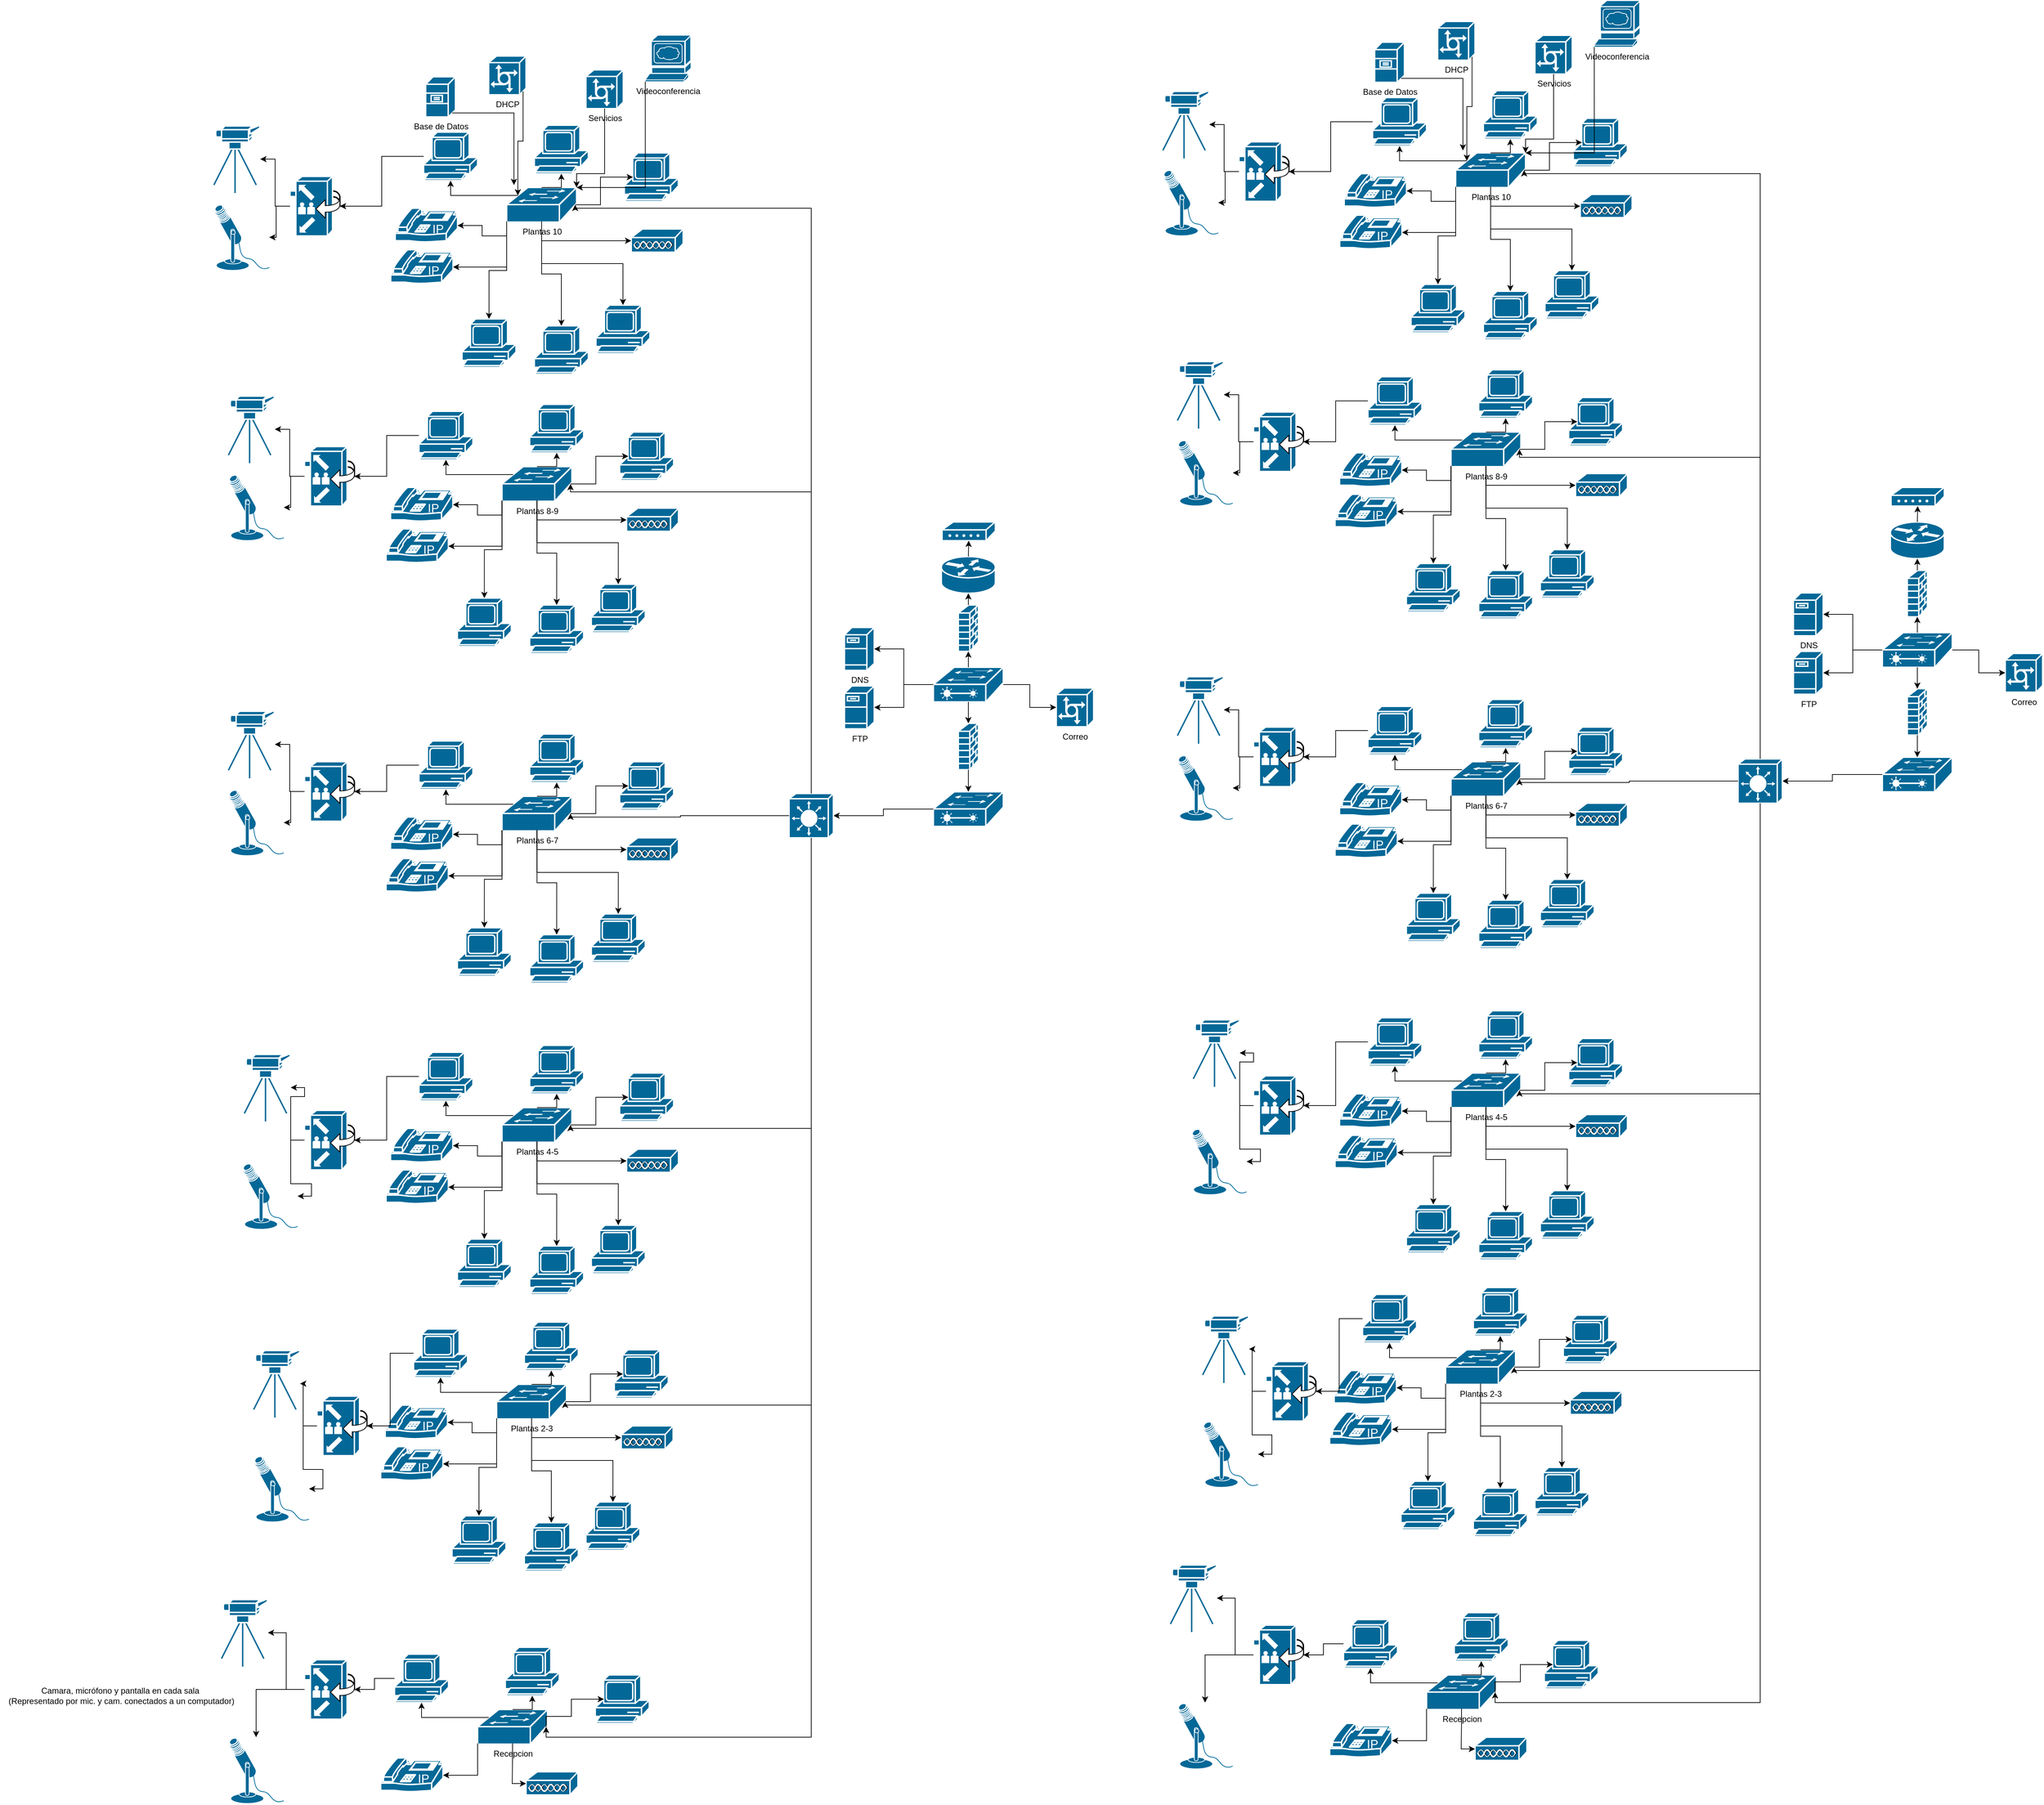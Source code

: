 <mxfile version="26.1.1">
  <diagram id="6a731a19-8d31-9384-78a2-239565b7b9f0" name="Page-1">
    <mxGraphModel dx="2895" dy="2179" grid="1" gridSize="10" guides="1" tooltips="1" connect="1" arrows="1" fold="1" page="1" pageScale="1" pageWidth="827" pageHeight="1169" background="none" math="0" shadow="0">
      <root>
        <mxCell id="0" />
        <mxCell id="1" parent="0" />
        <mxCell id="Vm12SqW0arUlgmqyAax0-2257" value="" style="shape=mxgraph.cisco.routers.router;sketch=0;html=1;pointerEvents=1;dashed=0;fillColor=#036897;strokeColor=#ffffff;strokeWidth=2;verticalLabelPosition=bottom;verticalAlign=top;align=center;outlineConnect=0;" parent="1" vertex="1">
          <mxGeometry x="830" y="313.5" width="78" height="53" as="geometry" />
        </mxCell>
        <mxCell id="Vm12SqW0arUlgmqyAax0-2259" value="" style="shape=mxgraph.cisco.switches.layer_2_remote_switch;sketch=0;html=1;pointerEvents=1;dashed=0;fillColor=#036897;strokeColor=#ffffff;strokeWidth=2;verticalLabelPosition=bottom;verticalAlign=top;align=center;outlineConnect=0;" parent="1" vertex="1">
          <mxGeometry x="818.5" y="473.5" width="101" height="50" as="geometry" />
        </mxCell>
        <mxCell id="Vm12SqW0arUlgmqyAax0-2260" value="" style="shape=mxgraph.cisco.switches.layer_2_remote_switch;sketch=0;html=1;pointerEvents=1;dashed=0;fillColor=#036897;strokeColor=#ffffff;strokeWidth=2;verticalLabelPosition=bottom;verticalAlign=top;align=center;outlineConnect=0;" parent="1" vertex="1">
          <mxGeometry x="818.5" y="653.5" width="101" height="50" as="geometry" />
        </mxCell>
        <mxCell id="Vm12SqW0arUlgmqyAax0-2261" value="" style="shape=mxgraph.cisco.security.firewall;sketch=0;html=1;pointerEvents=1;dashed=0;fillColor=#036897;strokeColor=#ffffff;strokeWidth=2;verticalLabelPosition=bottom;verticalAlign=top;align=center;outlineConnect=0;" parent="1" vertex="1">
          <mxGeometry x="854.5" y="554.5" width="29" height="67" as="geometry" />
        </mxCell>
        <mxCell id="Vm12SqW0arUlgmqyAax0-2262" value="" style="shape=mxgraph.cisco.security.firewall;sketch=0;html=1;pointerEvents=1;dashed=0;fillColor=#036897;strokeColor=#ffffff;strokeWidth=2;verticalLabelPosition=bottom;verticalAlign=top;align=center;outlineConnect=0;" parent="1" vertex="1">
          <mxGeometry x="854.5" y="383.5" width="29" height="67" as="geometry" />
        </mxCell>
        <mxCell id="Vm12SqW0arUlgmqyAax0-2267" style="edgeStyle=orthogonalEdgeStyle;rounded=0;orthogonalLoop=1;jettySize=auto;html=1;exitX=0.5;exitY=0;exitDx=0;exitDy=0;exitPerimeter=0;entryX=0.5;entryY=1;entryDx=0;entryDy=0;entryPerimeter=0;" parent="1" source="Vm12SqW0arUlgmqyAax0-2262" target="Vm12SqW0arUlgmqyAax0-2257" edge="1">
          <mxGeometry relative="1" as="geometry" />
        </mxCell>
        <mxCell id="Vm12SqW0arUlgmqyAax0-2269" style="edgeStyle=orthogonalEdgeStyle;rounded=0;orthogonalLoop=1;jettySize=auto;html=1;exitX=0.5;exitY=0;exitDx=0;exitDy=0;exitPerimeter=0;entryX=0.5;entryY=1;entryDx=0;entryDy=0;entryPerimeter=0;" parent="1" source="Vm12SqW0arUlgmqyAax0-2259" target="Vm12SqW0arUlgmqyAax0-2262" edge="1">
          <mxGeometry relative="1" as="geometry" />
        </mxCell>
        <mxCell id="Vm12SqW0arUlgmqyAax0-2270" style="edgeStyle=orthogonalEdgeStyle;rounded=0;orthogonalLoop=1;jettySize=auto;html=1;exitX=0.5;exitY=1;exitDx=0;exitDy=0;exitPerimeter=0;entryX=0.5;entryY=0;entryDx=0;entryDy=0;entryPerimeter=0;" parent="1" source="Vm12SqW0arUlgmqyAax0-2259" target="Vm12SqW0arUlgmqyAax0-2261" edge="1">
          <mxGeometry relative="1" as="geometry" />
        </mxCell>
        <mxCell id="Vm12SqW0arUlgmqyAax0-2271" style="edgeStyle=orthogonalEdgeStyle;rounded=0;orthogonalLoop=1;jettySize=auto;html=1;exitX=0.5;exitY=1;exitDx=0;exitDy=0;exitPerimeter=0;entryX=0.5;entryY=0;entryDx=0;entryDy=0;entryPerimeter=0;" parent="1" source="Vm12SqW0arUlgmqyAax0-2261" target="Vm12SqW0arUlgmqyAax0-2260" edge="1">
          <mxGeometry relative="1" as="geometry" />
        </mxCell>
        <mxCell id="Vm12SqW0arUlgmqyAax0-2272" style="edgeStyle=orthogonalEdgeStyle;rounded=0;orthogonalLoop=1;jettySize=auto;html=1;exitX=0;exitY=0.5;exitDx=0;exitDy=0;exitPerimeter=0;entryX=1;entryY=0.5;entryDx=0;entryDy=0;entryPerimeter=0;" parent="1" source="Vm12SqW0arUlgmqyAax0-2260" target="Vm12SqW0arUlgmqyAax0-2282" edge="1">
          <mxGeometry relative="1" as="geometry">
            <mxPoint x="724" y="691.5" as="targetPoint" />
          </mxGeometry>
        </mxCell>
        <mxCell id="Vm12SqW0arUlgmqyAax0-2275" value="DNS" style="shape=mxgraph.cisco.servers.fileserver;sketch=0;html=1;pointerEvents=1;dashed=0;fillColor=#036897;strokeColor=#ffffff;strokeWidth=2;verticalLabelPosition=bottom;verticalAlign=top;align=center;outlineConnect=0;" parent="1" vertex="1">
          <mxGeometry x="690" y="416" width="43" height="62" as="geometry" />
        </mxCell>
        <mxCell id="Vm12SqW0arUlgmqyAax0-2276" style="edgeStyle=orthogonalEdgeStyle;rounded=0;orthogonalLoop=1;jettySize=auto;html=1;exitX=0;exitY=0.5;exitDx=0;exitDy=0;exitPerimeter=0;entryX=1;entryY=0.5;entryDx=0;entryDy=0;entryPerimeter=0;" parent="1" source="Vm12SqW0arUlgmqyAax0-2259" target="Vm12SqW0arUlgmqyAax0-2275" edge="1">
          <mxGeometry relative="1" as="geometry" />
        </mxCell>
        <mxCell id="Vm12SqW0arUlgmqyAax0-2278" value="Correo" style="shape=mxgraph.cisco.servers.communications_server;sketch=0;html=1;pointerEvents=1;dashed=0;fillColor=#036897;strokeColor=#ffffff;strokeWidth=2;verticalLabelPosition=bottom;verticalAlign=top;align=center;outlineConnect=0;" parent="1" vertex="1">
          <mxGeometry x="996" y="503.5" width="54" height="56" as="geometry" />
        </mxCell>
        <mxCell id="Vm12SqW0arUlgmqyAax0-2279" style="edgeStyle=orthogonalEdgeStyle;rounded=0;orthogonalLoop=1;jettySize=auto;html=1;exitX=1;exitY=0.5;exitDx=0;exitDy=0;exitPerimeter=0;entryX=0;entryY=0.5;entryDx=0;entryDy=0;entryPerimeter=0;" parent="1" source="Vm12SqW0arUlgmqyAax0-2259" target="Vm12SqW0arUlgmqyAax0-2278" edge="1">
          <mxGeometry relative="1" as="geometry" />
        </mxCell>
        <mxCell id="Vm12SqW0arUlgmqyAax0-2280" value="FTP" style="shape=mxgraph.cisco.servers.fileserver;sketch=0;html=1;pointerEvents=1;dashed=0;fillColor=#036897;strokeColor=#ffffff;strokeWidth=2;verticalLabelPosition=bottom;verticalAlign=top;align=center;outlineConnect=0;" parent="1" vertex="1">
          <mxGeometry x="690" y="500.5" width="43" height="62" as="geometry" />
        </mxCell>
        <mxCell id="Vm12SqW0arUlgmqyAax0-2281" style="edgeStyle=orthogonalEdgeStyle;rounded=0;orthogonalLoop=1;jettySize=auto;html=1;exitX=0;exitY=0.5;exitDx=0;exitDy=0;exitPerimeter=0;entryX=1;entryY=0.5;entryDx=0;entryDy=0;entryPerimeter=0;" parent="1" source="Vm12SqW0arUlgmqyAax0-2259" target="Vm12SqW0arUlgmqyAax0-2280" edge="1">
          <mxGeometry relative="1" as="geometry" />
        </mxCell>
        <mxCell id="Vm12SqW0arUlgmqyAax0-2325" style="edgeStyle=orthogonalEdgeStyle;rounded=0;orthogonalLoop=1;jettySize=auto;html=1;exitX=0.5;exitY=1;exitDx=0;exitDy=0;exitPerimeter=0;entryX=0.98;entryY=0.5;entryDx=0;entryDy=0;entryPerimeter=0;" parent="1" source="Vm12SqW0arUlgmqyAax0-2282" target="Vm12SqW0arUlgmqyAax0-2299" edge="1">
          <mxGeometry relative="1" as="geometry">
            <mxPoint x="320" y="1570" as="targetPoint" />
            <Array as="points">
              <mxPoint x="642" y="1540" />
              <mxPoint x="287" y="1540" />
            </Array>
          </mxGeometry>
        </mxCell>
        <mxCell id="Vm12SqW0arUlgmqyAax0-2282" value="" style="shape=mxgraph.cisco.switches.layer_3_switch;sketch=0;html=1;pointerEvents=1;dashed=0;fillColor=#036897;strokeColor=#ffffff;strokeWidth=2;verticalLabelPosition=bottom;verticalAlign=top;align=center;outlineConnect=0;" parent="1" vertex="1">
          <mxGeometry x="610" y="656" width="64" height="64" as="geometry" />
        </mxCell>
        <mxCell id="Vm12SqW0arUlgmqyAax0-2283" value="Recepcion" style="shape=mxgraph.cisco.switches.workgroup_switch;sketch=0;html=1;pointerEvents=1;dashed=0;fillColor=#036897;strokeColor=#ffffff;strokeWidth=2;verticalLabelPosition=bottom;verticalAlign=top;align=center;outlineConnect=0;" parent="1" vertex="1">
          <mxGeometry x="160" y="1980" width="101" height="50" as="geometry" />
        </mxCell>
        <mxCell id="Vm12SqW0arUlgmqyAax0-2284" value="" style="shape=mxgraph.cisco.computers_and_peripherals.pc;sketch=0;html=1;pointerEvents=1;dashed=0;fillColor=#036897;strokeColor=#ffffff;strokeWidth=2;verticalLabelPosition=bottom;verticalAlign=top;align=center;outlineConnect=0;" parent="1" vertex="1">
          <mxGeometry x="200" y="1890" width="78" height="70" as="geometry" />
        </mxCell>
        <mxCell id="20-ztrLhRzCDT4dSW2rb-39" style="edgeStyle=orthogonalEdgeStyle;rounded=0;orthogonalLoop=1;jettySize=auto;html=1;" parent="1" source="Vm12SqW0arUlgmqyAax0-2285" target="20-ztrLhRzCDT4dSW2rb-2" edge="1">
          <mxGeometry relative="1" as="geometry" />
        </mxCell>
        <mxCell id="Vm12SqW0arUlgmqyAax0-2285" value="" style="shape=mxgraph.cisco.computers_and_peripherals.pc;sketch=0;html=1;pointerEvents=1;dashed=0;fillColor=#036897;strokeColor=#ffffff;strokeWidth=2;verticalLabelPosition=bottom;verticalAlign=top;align=center;outlineConnect=0;" parent="1" vertex="1">
          <mxGeometry x="40" y="1900" width="78" height="70" as="geometry" />
        </mxCell>
        <mxCell id="Vm12SqW0arUlgmqyAax0-2286" value="" style="shape=mxgraph.cisco.computers_and_peripherals.pc;sketch=0;html=1;pointerEvents=1;dashed=0;fillColor=#036897;strokeColor=#ffffff;strokeWidth=2;verticalLabelPosition=bottom;verticalAlign=top;align=center;outlineConnect=0;" parent="1" vertex="1">
          <mxGeometry x="330" y="1930" width="78" height="70" as="geometry" />
        </mxCell>
        <mxCell id="Vm12SqW0arUlgmqyAax0-2288" value="" style="shape=mxgraph.cisco.modems_and_phones.ip_phone;sketch=0;html=1;pointerEvents=1;dashed=0;fillColor=#036897;strokeColor=#ffffff;strokeWidth=2;verticalLabelPosition=bottom;verticalAlign=top;align=center;outlineConnect=0;" parent="1" vertex="1">
          <mxGeometry x="20" y="2050" width="90" height="50" as="geometry" />
        </mxCell>
        <mxCell id="Vm12SqW0arUlgmqyAax0-2289" value="" style="shape=mxgraph.cisco.modems_and_phones.modem;sketch=0;html=1;pointerEvents=1;dashed=0;fillColor=#036897;strokeColor=#ffffff;strokeWidth=2;verticalLabelPosition=bottom;verticalAlign=top;align=center;outlineConnect=0;" parent="1" vertex="1">
          <mxGeometry x="831" y="263.5" width="77" height="27" as="geometry" />
        </mxCell>
        <mxCell id="Vm12SqW0arUlgmqyAax0-2290" style="edgeStyle=orthogonalEdgeStyle;rounded=0;orthogonalLoop=1;jettySize=auto;html=1;exitX=0.5;exitY=0;exitDx=0;exitDy=0;exitPerimeter=0;entryX=0.5;entryY=1;entryDx=0;entryDy=0;entryPerimeter=0;" parent="1" source="Vm12SqW0arUlgmqyAax0-2257" target="Vm12SqW0arUlgmqyAax0-2289" edge="1">
          <mxGeometry relative="1" as="geometry" />
        </mxCell>
        <mxCell id="Vm12SqW0arUlgmqyAax0-2293" value="" style="shape=mxgraph.cisco.misc.access_point;sketch=0;html=1;pointerEvents=1;dashed=0;fillColor=#036897;strokeColor=#ffffff;strokeWidth=2;verticalLabelPosition=bottom;verticalAlign=top;align=center;outlineConnect=0;" parent="1" vertex="1">
          <mxGeometry x="230" y="2070" width="75" height="34" as="geometry" />
        </mxCell>
        <mxCell id="Vm12SqW0arUlgmqyAax0-2294" style="edgeStyle=orthogonalEdgeStyle;rounded=0;orthogonalLoop=1;jettySize=auto;html=1;exitX=0.5;exitY=0.98;exitDx=0;exitDy=0;exitPerimeter=0;entryX=0;entryY=0.5;entryDx=0;entryDy=0;entryPerimeter=0;" parent="1" source="Vm12SqW0arUlgmqyAax0-2283" target="Vm12SqW0arUlgmqyAax0-2293" edge="1">
          <mxGeometry relative="1" as="geometry" />
        </mxCell>
        <mxCell id="Vm12SqW0arUlgmqyAax0-2295" style="edgeStyle=orthogonalEdgeStyle;rounded=0;orthogonalLoop=1;jettySize=auto;html=1;exitX=0;exitY=0.98;exitDx=0;exitDy=0;exitPerimeter=0;entryX=1;entryY=0.5;entryDx=0;entryDy=0;entryPerimeter=0;" parent="1" source="Vm12SqW0arUlgmqyAax0-2283" target="Vm12SqW0arUlgmqyAax0-2288" edge="1">
          <mxGeometry relative="1" as="geometry" />
        </mxCell>
        <mxCell id="Vm12SqW0arUlgmqyAax0-2296" style="edgeStyle=orthogonalEdgeStyle;rounded=0;orthogonalLoop=1;jettySize=auto;html=1;exitX=0.16;exitY=0.23;exitDx=0;exitDy=0;exitPerimeter=0;entryX=0.5;entryY=1;entryDx=0;entryDy=0;entryPerimeter=0;" parent="1" source="Vm12SqW0arUlgmqyAax0-2283" target="Vm12SqW0arUlgmqyAax0-2285" edge="1">
          <mxGeometry relative="1" as="geometry" />
        </mxCell>
        <mxCell id="Vm12SqW0arUlgmqyAax0-2297" style="edgeStyle=orthogonalEdgeStyle;rounded=0;orthogonalLoop=1;jettySize=auto;html=1;exitX=0.5;exitY=0;exitDx=0;exitDy=0;exitPerimeter=0;entryX=0.5;entryY=1;entryDx=0;entryDy=0;entryPerimeter=0;" parent="1" source="Vm12SqW0arUlgmqyAax0-2283" target="Vm12SqW0arUlgmqyAax0-2284" edge="1">
          <mxGeometry relative="1" as="geometry" />
        </mxCell>
        <mxCell id="Vm12SqW0arUlgmqyAax0-2298" style="edgeStyle=orthogonalEdgeStyle;rounded=0;orthogonalLoop=1;jettySize=auto;html=1;exitX=0.98;exitY=0.5;exitDx=0;exitDy=0;exitPerimeter=0;entryX=0.16;entryY=0.5;entryDx=0;entryDy=0;entryPerimeter=0;" parent="1" source="Vm12SqW0arUlgmqyAax0-2283" target="Vm12SqW0arUlgmqyAax0-2286" edge="1">
          <mxGeometry relative="1" as="geometry">
            <Array as="points">
              <mxPoint x="258.5" y="1990" />
              <mxPoint x="295.5" y="1990" />
              <mxPoint x="295.5" y="1965" />
            </Array>
          </mxGeometry>
        </mxCell>
        <mxCell id="Vm12SqW0arUlgmqyAax0-2299" value="Plantas 2-3" style="shape=mxgraph.cisco.switches.workgroup_switch;sketch=0;html=1;pointerEvents=1;dashed=0;fillColor=#036897;strokeColor=#ffffff;strokeWidth=2;verticalLabelPosition=bottom;verticalAlign=top;align=center;outlineConnect=0;" parent="1" vertex="1">
          <mxGeometry x="187.5" y="1510" width="101" height="50" as="geometry" />
        </mxCell>
        <mxCell id="Vm12SqW0arUlgmqyAax0-2300" value="" style="shape=mxgraph.cisco.computers_and_peripherals.pc;sketch=0;html=1;pointerEvents=1;dashed=0;fillColor=#036897;strokeColor=#ffffff;strokeWidth=2;verticalLabelPosition=bottom;verticalAlign=top;align=center;outlineConnect=0;" parent="1" vertex="1">
          <mxGeometry x="227.5" y="1420" width="78" height="70" as="geometry" />
        </mxCell>
        <mxCell id="Vm12SqW0arUlgmqyAax0-2301" value="" style="shape=mxgraph.cisco.computers_and_peripherals.pc;sketch=0;html=1;pointerEvents=1;dashed=0;fillColor=#036897;strokeColor=#ffffff;strokeWidth=2;verticalLabelPosition=bottom;verticalAlign=top;align=center;outlineConnect=0;" parent="1" vertex="1">
          <mxGeometry x="67.5" y="1430" width="78" height="70" as="geometry" />
        </mxCell>
        <mxCell id="Vm12SqW0arUlgmqyAax0-2302" value="" style="shape=mxgraph.cisco.computers_and_peripherals.pc;sketch=0;html=1;pointerEvents=1;dashed=0;fillColor=#036897;strokeColor=#ffffff;strokeWidth=2;verticalLabelPosition=bottom;verticalAlign=top;align=center;outlineConnect=0;" parent="1" vertex="1">
          <mxGeometry x="357.5" y="1460" width="78" height="70" as="geometry" />
        </mxCell>
        <mxCell id="Vm12SqW0arUlgmqyAax0-2303" value="" style="shape=mxgraph.cisco.modems_and_phones.ip_phone;sketch=0;html=1;pointerEvents=1;dashed=0;fillColor=#036897;strokeColor=#ffffff;strokeWidth=2;verticalLabelPosition=bottom;verticalAlign=top;align=center;outlineConnect=0;" parent="1" vertex="1">
          <mxGeometry x="26.5" y="1540" width="90" height="50" as="geometry" />
        </mxCell>
        <mxCell id="Vm12SqW0arUlgmqyAax0-2304" value="" style="shape=mxgraph.cisco.misc.access_point;sketch=0;html=1;pointerEvents=1;dashed=0;fillColor=#036897;strokeColor=#ffffff;strokeWidth=2;verticalLabelPosition=bottom;verticalAlign=top;align=center;outlineConnect=0;" parent="1" vertex="1">
          <mxGeometry x="367.5" y="1570" width="75" height="34" as="geometry" />
        </mxCell>
        <mxCell id="Vm12SqW0arUlgmqyAax0-2305" style="edgeStyle=orthogonalEdgeStyle;rounded=0;orthogonalLoop=1;jettySize=auto;html=1;exitX=0.5;exitY=0.98;exitDx=0;exitDy=0;exitPerimeter=0;entryX=0;entryY=0.5;entryDx=0;entryDy=0;entryPerimeter=0;" parent="1" source="Vm12SqW0arUlgmqyAax0-2299" target="Vm12SqW0arUlgmqyAax0-2304" edge="1">
          <mxGeometry relative="1" as="geometry" />
        </mxCell>
        <mxCell id="Vm12SqW0arUlgmqyAax0-2306" style="edgeStyle=orthogonalEdgeStyle;rounded=0;orthogonalLoop=1;jettySize=auto;html=1;exitX=0;exitY=0.98;exitDx=0;exitDy=0;exitPerimeter=0;entryX=1;entryY=0.5;entryDx=0;entryDy=0;entryPerimeter=0;" parent="1" source="Vm12SqW0arUlgmqyAax0-2299" target="Vm12SqW0arUlgmqyAax0-2303" edge="1">
          <mxGeometry relative="1" as="geometry" />
        </mxCell>
        <mxCell id="Vm12SqW0arUlgmqyAax0-2307" style="edgeStyle=orthogonalEdgeStyle;rounded=0;orthogonalLoop=1;jettySize=auto;html=1;exitX=0.16;exitY=0.23;exitDx=0;exitDy=0;exitPerimeter=0;entryX=0.5;entryY=1;entryDx=0;entryDy=0;entryPerimeter=0;" parent="1" source="Vm12SqW0arUlgmqyAax0-2299" target="Vm12SqW0arUlgmqyAax0-2301" edge="1">
          <mxGeometry relative="1" as="geometry" />
        </mxCell>
        <mxCell id="Vm12SqW0arUlgmqyAax0-2308" style="edgeStyle=orthogonalEdgeStyle;rounded=0;orthogonalLoop=1;jettySize=auto;html=1;exitX=0.5;exitY=0;exitDx=0;exitDy=0;exitPerimeter=0;entryX=0.5;entryY=1;entryDx=0;entryDy=0;entryPerimeter=0;" parent="1" source="Vm12SqW0arUlgmqyAax0-2299" target="Vm12SqW0arUlgmqyAax0-2300" edge="1">
          <mxGeometry relative="1" as="geometry" />
        </mxCell>
        <mxCell id="Vm12SqW0arUlgmqyAax0-2309" style="edgeStyle=orthogonalEdgeStyle;rounded=0;orthogonalLoop=1;jettySize=auto;html=1;exitX=0.98;exitY=0.5;exitDx=0;exitDy=0;exitPerimeter=0;entryX=0.16;entryY=0.5;entryDx=0;entryDy=0;entryPerimeter=0;" parent="1" source="Vm12SqW0arUlgmqyAax0-2299" target="Vm12SqW0arUlgmqyAax0-2302" edge="1">
          <mxGeometry relative="1" as="geometry" />
        </mxCell>
        <mxCell id="Vm12SqW0arUlgmqyAax0-2310" value="" style="shape=mxgraph.cisco.computers_and_peripherals.pc;sketch=0;html=1;pointerEvents=1;dashed=0;fillColor=#036897;strokeColor=#ffffff;strokeWidth=2;verticalLabelPosition=bottom;verticalAlign=top;align=center;outlineConnect=0;" parent="1" vertex="1">
          <mxGeometry x="227.5" y="1710" width="78" height="70" as="geometry" />
        </mxCell>
        <mxCell id="Vm12SqW0arUlgmqyAax0-2311" value="" style="shape=mxgraph.cisco.computers_and_peripherals.pc;sketch=0;html=1;pointerEvents=1;dashed=0;fillColor=#036897;strokeColor=#ffffff;strokeWidth=2;verticalLabelPosition=bottom;verticalAlign=top;align=center;outlineConnect=0;" parent="1" vertex="1">
          <mxGeometry x="123" y="1700" width="78" height="70" as="geometry" />
        </mxCell>
        <mxCell id="Vm12SqW0arUlgmqyAax0-2312" value="" style="shape=mxgraph.cisco.computers_and_peripherals.pc;sketch=0;html=1;pointerEvents=1;dashed=0;fillColor=#036897;strokeColor=#ffffff;strokeWidth=2;verticalLabelPosition=bottom;verticalAlign=top;align=center;outlineConnect=0;" parent="1" vertex="1">
          <mxGeometry x="316.5" y="1680" width="78" height="70" as="geometry" />
        </mxCell>
        <mxCell id="Vm12SqW0arUlgmqyAax0-2316" style="edgeStyle=orthogonalEdgeStyle;rounded=0;orthogonalLoop=1;jettySize=auto;html=1;exitX=0;exitY=0.98;exitDx=0;exitDy=0;exitPerimeter=0;entryX=0.5;entryY=0;entryDx=0;entryDy=0;entryPerimeter=0;" parent="1" source="Vm12SqW0arUlgmqyAax0-2299" target="Vm12SqW0arUlgmqyAax0-2311" edge="1">
          <mxGeometry relative="1" as="geometry" />
        </mxCell>
        <mxCell id="Vm12SqW0arUlgmqyAax0-2317" style="edgeStyle=orthogonalEdgeStyle;rounded=0;orthogonalLoop=1;jettySize=auto;html=1;exitX=0.5;exitY=0.98;exitDx=0;exitDy=0;exitPerimeter=0;entryX=0.5;entryY=0;entryDx=0;entryDy=0;entryPerimeter=0;" parent="1" source="Vm12SqW0arUlgmqyAax0-2299" target="Vm12SqW0arUlgmqyAax0-2310" edge="1">
          <mxGeometry relative="1" as="geometry" />
        </mxCell>
        <mxCell id="Vm12SqW0arUlgmqyAax0-2319" style="edgeStyle=orthogonalEdgeStyle;rounded=0;orthogonalLoop=1;jettySize=auto;html=1;exitX=0.5;exitY=0.98;exitDx=0;exitDy=0;exitPerimeter=0;entryX=0.5;entryY=0;entryDx=0;entryDy=0;entryPerimeter=0;" parent="1" source="Vm12SqW0arUlgmqyAax0-2299" target="Vm12SqW0arUlgmqyAax0-2312" edge="1">
          <mxGeometry relative="1" as="geometry" />
        </mxCell>
        <mxCell id="Vm12SqW0arUlgmqyAax0-2320" value="" style="shape=mxgraph.cisco.modems_and_phones.ip_phone;sketch=0;html=1;pointerEvents=1;dashed=0;fillColor=#036897;strokeColor=#ffffff;strokeWidth=2;verticalLabelPosition=bottom;verticalAlign=top;align=center;outlineConnect=0;" parent="1" vertex="1">
          <mxGeometry x="20" y="1600" width="90" height="50" as="geometry" />
        </mxCell>
        <mxCell id="Vm12SqW0arUlgmqyAax0-2321" style="edgeStyle=orthogonalEdgeStyle;rounded=0;orthogonalLoop=1;jettySize=auto;html=1;exitX=0;exitY=0.98;exitDx=0;exitDy=0;exitPerimeter=0;entryX=1;entryY=0.5;entryDx=0;entryDy=0;entryPerimeter=0;" parent="1" source="Vm12SqW0arUlgmqyAax0-2299" target="Vm12SqW0arUlgmqyAax0-2320" edge="1">
          <mxGeometry relative="1" as="geometry" />
        </mxCell>
        <mxCell id="Vm12SqW0arUlgmqyAax0-2323" style="edgeStyle=orthogonalEdgeStyle;rounded=0;orthogonalLoop=1;jettySize=auto;html=1;exitX=0.5;exitY=1;exitDx=0;exitDy=0;exitPerimeter=0;entryX=0.98;entryY=0.5;entryDx=0;entryDy=0;entryPerimeter=0;" parent="1" source="Vm12SqW0arUlgmqyAax0-2282" target="Vm12SqW0arUlgmqyAax0-2283" edge="1">
          <mxGeometry relative="1" as="geometry">
            <mxPoint x="330" y="1350" as="targetPoint" />
            <Array as="points">
              <mxPoint x="642" y="2020" />
              <mxPoint x="259" y="2020" />
            </Array>
          </mxGeometry>
        </mxCell>
        <mxCell id="Vm12SqW0arUlgmqyAax0-2326" value="Plantas 4-5" style="shape=mxgraph.cisco.switches.workgroup_switch;sketch=0;html=1;pointerEvents=1;dashed=0;fillColor=#036897;strokeColor=#ffffff;strokeWidth=2;verticalLabelPosition=bottom;verticalAlign=top;align=center;outlineConnect=0;" parent="1" vertex="1">
          <mxGeometry x="195.25" y="1110" width="101" height="50" as="geometry" />
        </mxCell>
        <mxCell id="Vm12SqW0arUlgmqyAax0-2327" value="" style="shape=mxgraph.cisco.computers_and_peripherals.pc;sketch=0;html=1;pointerEvents=1;dashed=0;fillColor=#036897;strokeColor=#ffffff;strokeWidth=2;verticalLabelPosition=bottom;verticalAlign=top;align=center;outlineConnect=0;" parent="1" vertex="1">
          <mxGeometry x="235.25" y="1020" width="78" height="70" as="geometry" />
        </mxCell>
        <mxCell id="Vm12SqW0arUlgmqyAax0-2328" value="" style="shape=mxgraph.cisco.computers_and_peripherals.pc;sketch=0;html=1;pointerEvents=1;dashed=0;fillColor=#036897;strokeColor=#ffffff;strokeWidth=2;verticalLabelPosition=bottom;verticalAlign=top;align=center;outlineConnect=0;" parent="1" vertex="1">
          <mxGeometry x="75.25" y="1030" width="78" height="70" as="geometry" />
        </mxCell>
        <mxCell id="Vm12SqW0arUlgmqyAax0-2329" value="" style="shape=mxgraph.cisco.computers_and_peripherals.pc;sketch=0;html=1;pointerEvents=1;dashed=0;fillColor=#036897;strokeColor=#ffffff;strokeWidth=2;verticalLabelPosition=bottom;verticalAlign=top;align=center;outlineConnect=0;" parent="1" vertex="1">
          <mxGeometry x="365.25" y="1060" width="78" height="70" as="geometry" />
        </mxCell>
        <mxCell id="Vm12SqW0arUlgmqyAax0-2330" value="" style="shape=mxgraph.cisco.modems_and_phones.ip_phone;sketch=0;html=1;pointerEvents=1;dashed=0;fillColor=#036897;strokeColor=#ffffff;strokeWidth=2;verticalLabelPosition=bottom;verticalAlign=top;align=center;outlineConnect=0;" parent="1" vertex="1">
          <mxGeometry x="34.25" y="1140" width="90" height="50" as="geometry" />
        </mxCell>
        <mxCell id="Vm12SqW0arUlgmqyAax0-2331" value="" style="shape=mxgraph.cisco.misc.access_point;sketch=0;html=1;pointerEvents=1;dashed=0;fillColor=#036897;strokeColor=#ffffff;strokeWidth=2;verticalLabelPosition=bottom;verticalAlign=top;align=center;outlineConnect=0;" parent="1" vertex="1">
          <mxGeometry x="375.25" y="1170" width="75" height="34" as="geometry" />
        </mxCell>
        <mxCell id="Vm12SqW0arUlgmqyAax0-2332" style="edgeStyle=orthogonalEdgeStyle;rounded=0;orthogonalLoop=1;jettySize=auto;html=1;exitX=0.5;exitY=0.98;exitDx=0;exitDy=0;exitPerimeter=0;entryX=0;entryY=0.5;entryDx=0;entryDy=0;entryPerimeter=0;" parent="1" source="Vm12SqW0arUlgmqyAax0-2326" target="Vm12SqW0arUlgmqyAax0-2331" edge="1">
          <mxGeometry relative="1" as="geometry" />
        </mxCell>
        <mxCell id="Vm12SqW0arUlgmqyAax0-2333" style="edgeStyle=orthogonalEdgeStyle;rounded=0;orthogonalLoop=1;jettySize=auto;html=1;exitX=0;exitY=0.98;exitDx=0;exitDy=0;exitPerimeter=0;entryX=1;entryY=0.5;entryDx=0;entryDy=0;entryPerimeter=0;" parent="1" source="Vm12SqW0arUlgmqyAax0-2326" target="Vm12SqW0arUlgmqyAax0-2330" edge="1">
          <mxGeometry relative="1" as="geometry" />
        </mxCell>
        <mxCell id="Vm12SqW0arUlgmqyAax0-2334" style="edgeStyle=orthogonalEdgeStyle;rounded=0;orthogonalLoop=1;jettySize=auto;html=1;exitX=0.16;exitY=0.23;exitDx=0;exitDy=0;exitPerimeter=0;entryX=0.5;entryY=1;entryDx=0;entryDy=0;entryPerimeter=0;" parent="1" source="Vm12SqW0arUlgmqyAax0-2326" target="Vm12SqW0arUlgmqyAax0-2328" edge="1">
          <mxGeometry relative="1" as="geometry" />
        </mxCell>
        <mxCell id="Vm12SqW0arUlgmqyAax0-2335" style="edgeStyle=orthogonalEdgeStyle;rounded=0;orthogonalLoop=1;jettySize=auto;html=1;exitX=0.5;exitY=0;exitDx=0;exitDy=0;exitPerimeter=0;entryX=0.5;entryY=1;entryDx=0;entryDy=0;entryPerimeter=0;" parent="1" source="Vm12SqW0arUlgmqyAax0-2326" target="Vm12SqW0arUlgmqyAax0-2327" edge="1">
          <mxGeometry relative="1" as="geometry" />
        </mxCell>
        <mxCell id="Vm12SqW0arUlgmqyAax0-2336" style="edgeStyle=orthogonalEdgeStyle;rounded=0;orthogonalLoop=1;jettySize=auto;html=1;exitX=0.98;exitY=0.5;exitDx=0;exitDy=0;exitPerimeter=0;entryX=0.16;entryY=0.5;entryDx=0;entryDy=0;entryPerimeter=0;" parent="1" source="Vm12SqW0arUlgmqyAax0-2326" target="Vm12SqW0arUlgmqyAax0-2329" edge="1">
          <mxGeometry relative="1" as="geometry" />
        </mxCell>
        <mxCell id="Vm12SqW0arUlgmqyAax0-2337" value="" style="shape=mxgraph.cisco.computers_and_peripherals.pc;sketch=0;html=1;pointerEvents=1;dashed=0;fillColor=#036897;strokeColor=#ffffff;strokeWidth=2;verticalLabelPosition=bottom;verticalAlign=top;align=center;outlineConnect=0;" parent="1" vertex="1">
          <mxGeometry x="235.25" y="1310" width="78" height="70" as="geometry" />
        </mxCell>
        <mxCell id="Vm12SqW0arUlgmqyAax0-2338" value="" style="shape=mxgraph.cisco.computers_and_peripherals.pc;sketch=0;html=1;pointerEvents=1;dashed=0;fillColor=#036897;strokeColor=#ffffff;strokeWidth=2;verticalLabelPosition=bottom;verticalAlign=top;align=center;outlineConnect=0;" parent="1" vertex="1">
          <mxGeometry x="130.75" y="1300" width="78" height="70" as="geometry" />
        </mxCell>
        <mxCell id="Vm12SqW0arUlgmqyAax0-2339" value="" style="shape=mxgraph.cisco.computers_and_peripherals.pc;sketch=0;html=1;pointerEvents=1;dashed=0;fillColor=#036897;strokeColor=#ffffff;strokeWidth=2;verticalLabelPosition=bottom;verticalAlign=top;align=center;outlineConnect=0;" parent="1" vertex="1">
          <mxGeometry x="324.25" y="1280" width="78" height="70" as="geometry" />
        </mxCell>
        <mxCell id="Vm12SqW0arUlgmqyAax0-2340" style="edgeStyle=orthogonalEdgeStyle;rounded=0;orthogonalLoop=1;jettySize=auto;html=1;exitX=0;exitY=0.98;exitDx=0;exitDy=0;exitPerimeter=0;entryX=0.5;entryY=0;entryDx=0;entryDy=0;entryPerimeter=0;" parent="1" source="Vm12SqW0arUlgmqyAax0-2326" target="Vm12SqW0arUlgmqyAax0-2338" edge="1">
          <mxGeometry relative="1" as="geometry" />
        </mxCell>
        <mxCell id="Vm12SqW0arUlgmqyAax0-2341" style="edgeStyle=orthogonalEdgeStyle;rounded=0;orthogonalLoop=1;jettySize=auto;html=1;exitX=0.5;exitY=0.98;exitDx=0;exitDy=0;exitPerimeter=0;entryX=0.5;entryY=0;entryDx=0;entryDy=0;entryPerimeter=0;" parent="1" source="Vm12SqW0arUlgmqyAax0-2326" target="Vm12SqW0arUlgmqyAax0-2337" edge="1">
          <mxGeometry relative="1" as="geometry" />
        </mxCell>
        <mxCell id="Vm12SqW0arUlgmqyAax0-2342" style="edgeStyle=orthogonalEdgeStyle;rounded=0;orthogonalLoop=1;jettySize=auto;html=1;exitX=0.5;exitY=0.98;exitDx=0;exitDy=0;exitPerimeter=0;entryX=0.5;entryY=0;entryDx=0;entryDy=0;entryPerimeter=0;" parent="1" source="Vm12SqW0arUlgmqyAax0-2326" target="Vm12SqW0arUlgmqyAax0-2339" edge="1">
          <mxGeometry relative="1" as="geometry" />
        </mxCell>
        <mxCell id="Vm12SqW0arUlgmqyAax0-2343" value="" style="shape=mxgraph.cisco.modems_and_phones.ip_phone;sketch=0;html=1;pointerEvents=1;dashed=0;fillColor=#036897;strokeColor=#ffffff;strokeWidth=2;verticalLabelPosition=bottom;verticalAlign=top;align=center;outlineConnect=0;" parent="1" vertex="1">
          <mxGeometry x="27.75" y="1200" width="90" height="50" as="geometry" />
        </mxCell>
        <mxCell id="Vm12SqW0arUlgmqyAax0-2344" style="edgeStyle=orthogonalEdgeStyle;rounded=0;orthogonalLoop=1;jettySize=auto;html=1;exitX=0;exitY=0.98;exitDx=0;exitDy=0;exitPerimeter=0;entryX=1;entryY=0.5;entryDx=0;entryDy=0;entryPerimeter=0;" parent="1" source="Vm12SqW0arUlgmqyAax0-2326" target="Vm12SqW0arUlgmqyAax0-2343" edge="1">
          <mxGeometry relative="1" as="geometry" />
        </mxCell>
        <mxCell id="Vm12SqW0arUlgmqyAax0-2345" value="Plantas 6-7" style="shape=mxgraph.cisco.switches.workgroup_switch;sketch=0;html=1;pointerEvents=1;dashed=0;fillColor=#036897;strokeColor=#ffffff;strokeWidth=2;verticalLabelPosition=bottom;verticalAlign=top;align=center;outlineConnect=0;" parent="1" vertex="1">
          <mxGeometry x="195.25" y="660" width="101" height="50" as="geometry" />
        </mxCell>
        <mxCell id="Vm12SqW0arUlgmqyAax0-2346" value="" style="shape=mxgraph.cisco.computers_and_peripherals.pc;sketch=0;html=1;pointerEvents=1;dashed=0;fillColor=#036897;strokeColor=#ffffff;strokeWidth=2;verticalLabelPosition=bottom;verticalAlign=top;align=center;outlineConnect=0;" parent="1" vertex="1">
          <mxGeometry x="235.25" y="570" width="78" height="70" as="geometry" />
        </mxCell>
        <mxCell id="20-ztrLhRzCDT4dSW2rb-36" style="edgeStyle=orthogonalEdgeStyle;rounded=0;orthogonalLoop=1;jettySize=auto;html=1;" parent="1" source="Vm12SqW0arUlgmqyAax0-2347" target="20-ztrLhRzCDT4dSW2rb-5" edge="1">
          <mxGeometry relative="1" as="geometry" />
        </mxCell>
        <mxCell id="Vm12SqW0arUlgmqyAax0-2347" value="" style="shape=mxgraph.cisco.computers_and_peripherals.pc;sketch=0;html=1;pointerEvents=1;dashed=0;fillColor=#036897;strokeColor=#ffffff;strokeWidth=2;verticalLabelPosition=bottom;verticalAlign=top;align=center;outlineConnect=0;" parent="1" vertex="1">
          <mxGeometry x="75.25" y="580" width="78" height="70" as="geometry" />
        </mxCell>
        <mxCell id="Vm12SqW0arUlgmqyAax0-2348" value="" style="shape=mxgraph.cisco.computers_and_peripherals.pc;sketch=0;html=1;pointerEvents=1;dashed=0;fillColor=#036897;strokeColor=#ffffff;strokeWidth=2;verticalLabelPosition=bottom;verticalAlign=top;align=center;outlineConnect=0;" parent="1" vertex="1">
          <mxGeometry x="365.25" y="610" width="78" height="70" as="geometry" />
        </mxCell>
        <mxCell id="Vm12SqW0arUlgmqyAax0-2349" value="" style="shape=mxgraph.cisco.modems_and_phones.ip_phone;sketch=0;html=1;pointerEvents=1;dashed=0;fillColor=#036897;strokeColor=#ffffff;strokeWidth=2;verticalLabelPosition=bottom;verticalAlign=top;align=center;outlineConnect=0;" parent="1" vertex="1">
          <mxGeometry x="34.25" y="690" width="90" height="50" as="geometry" />
        </mxCell>
        <mxCell id="Vm12SqW0arUlgmqyAax0-2350" value="" style="shape=mxgraph.cisco.misc.access_point;sketch=0;html=1;pointerEvents=1;dashed=0;fillColor=#036897;strokeColor=#ffffff;strokeWidth=2;verticalLabelPosition=bottom;verticalAlign=top;align=center;outlineConnect=0;" parent="1" vertex="1">
          <mxGeometry x="375.25" y="720" width="75" height="34" as="geometry" />
        </mxCell>
        <mxCell id="Vm12SqW0arUlgmqyAax0-2351" style="edgeStyle=orthogonalEdgeStyle;rounded=0;orthogonalLoop=1;jettySize=auto;html=1;exitX=0.5;exitY=0.98;exitDx=0;exitDy=0;exitPerimeter=0;entryX=0;entryY=0.5;entryDx=0;entryDy=0;entryPerimeter=0;" parent="1" source="Vm12SqW0arUlgmqyAax0-2345" target="Vm12SqW0arUlgmqyAax0-2350" edge="1">
          <mxGeometry relative="1" as="geometry" />
        </mxCell>
        <mxCell id="Vm12SqW0arUlgmqyAax0-2352" style="edgeStyle=orthogonalEdgeStyle;rounded=0;orthogonalLoop=1;jettySize=auto;html=1;exitX=0;exitY=0.98;exitDx=0;exitDy=0;exitPerimeter=0;entryX=1;entryY=0.5;entryDx=0;entryDy=0;entryPerimeter=0;" parent="1" source="Vm12SqW0arUlgmqyAax0-2345" target="Vm12SqW0arUlgmqyAax0-2349" edge="1">
          <mxGeometry relative="1" as="geometry" />
        </mxCell>
        <mxCell id="Vm12SqW0arUlgmqyAax0-2353" style="edgeStyle=orthogonalEdgeStyle;rounded=0;orthogonalLoop=1;jettySize=auto;html=1;exitX=0.16;exitY=0.23;exitDx=0;exitDy=0;exitPerimeter=0;entryX=0.5;entryY=1;entryDx=0;entryDy=0;entryPerimeter=0;" parent="1" source="Vm12SqW0arUlgmqyAax0-2345" target="Vm12SqW0arUlgmqyAax0-2347" edge="1">
          <mxGeometry relative="1" as="geometry" />
        </mxCell>
        <mxCell id="Vm12SqW0arUlgmqyAax0-2354" style="edgeStyle=orthogonalEdgeStyle;rounded=0;orthogonalLoop=1;jettySize=auto;html=1;exitX=0.5;exitY=0;exitDx=0;exitDy=0;exitPerimeter=0;entryX=0.5;entryY=1;entryDx=0;entryDy=0;entryPerimeter=0;" parent="1" source="Vm12SqW0arUlgmqyAax0-2345" target="Vm12SqW0arUlgmqyAax0-2346" edge="1">
          <mxGeometry relative="1" as="geometry" />
        </mxCell>
        <mxCell id="Vm12SqW0arUlgmqyAax0-2355" style="edgeStyle=orthogonalEdgeStyle;rounded=0;orthogonalLoop=1;jettySize=auto;html=1;exitX=0.98;exitY=0.5;exitDx=0;exitDy=0;exitPerimeter=0;entryX=0.16;entryY=0.5;entryDx=0;entryDy=0;entryPerimeter=0;" parent="1" source="Vm12SqW0arUlgmqyAax0-2345" target="Vm12SqW0arUlgmqyAax0-2348" edge="1">
          <mxGeometry relative="1" as="geometry" />
        </mxCell>
        <mxCell id="Vm12SqW0arUlgmqyAax0-2356" value="" style="shape=mxgraph.cisco.computers_and_peripherals.pc;sketch=0;html=1;pointerEvents=1;dashed=0;fillColor=#036897;strokeColor=#ffffff;strokeWidth=2;verticalLabelPosition=bottom;verticalAlign=top;align=center;outlineConnect=0;" parent="1" vertex="1">
          <mxGeometry x="235.25" y="860" width="78" height="70" as="geometry" />
        </mxCell>
        <mxCell id="Vm12SqW0arUlgmqyAax0-2357" value="" style="shape=mxgraph.cisco.computers_and_peripherals.pc;sketch=0;html=1;pointerEvents=1;dashed=0;fillColor=#036897;strokeColor=#ffffff;strokeWidth=2;verticalLabelPosition=bottom;verticalAlign=top;align=center;outlineConnect=0;" parent="1" vertex="1">
          <mxGeometry x="130.75" y="850" width="78" height="70" as="geometry" />
        </mxCell>
        <mxCell id="Vm12SqW0arUlgmqyAax0-2358" value="" style="shape=mxgraph.cisco.computers_and_peripherals.pc;sketch=0;html=1;pointerEvents=1;dashed=0;fillColor=#036897;strokeColor=#ffffff;strokeWidth=2;verticalLabelPosition=bottom;verticalAlign=top;align=center;outlineConnect=0;" parent="1" vertex="1">
          <mxGeometry x="324.25" y="830" width="78" height="70" as="geometry" />
        </mxCell>
        <mxCell id="Vm12SqW0arUlgmqyAax0-2359" style="edgeStyle=orthogonalEdgeStyle;rounded=0;orthogonalLoop=1;jettySize=auto;html=1;exitX=0;exitY=0.98;exitDx=0;exitDy=0;exitPerimeter=0;entryX=0.5;entryY=0;entryDx=0;entryDy=0;entryPerimeter=0;" parent="1" source="Vm12SqW0arUlgmqyAax0-2345" target="Vm12SqW0arUlgmqyAax0-2357" edge="1">
          <mxGeometry relative="1" as="geometry" />
        </mxCell>
        <mxCell id="Vm12SqW0arUlgmqyAax0-2360" style="edgeStyle=orthogonalEdgeStyle;rounded=0;orthogonalLoop=1;jettySize=auto;html=1;exitX=0.5;exitY=0.98;exitDx=0;exitDy=0;exitPerimeter=0;entryX=0.5;entryY=0;entryDx=0;entryDy=0;entryPerimeter=0;" parent="1" source="Vm12SqW0arUlgmqyAax0-2345" target="Vm12SqW0arUlgmqyAax0-2356" edge="1">
          <mxGeometry relative="1" as="geometry" />
        </mxCell>
        <mxCell id="Vm12SqW0arUlgmqyAax0-2361" style="edgeStyle=orthogonalEdgeStyle;rounded=0;orthogonalLoop=1;jettySize=auto;html=1;exitX=0.5;exitY=0.98;exitDx=0;exitDy=0;exitPerimeter=0;entryX=0.5;entryY=0;entryDx=0;entryDy=0;entryPerimeter=0;" parent="1" source="Vm12SqW0arUlgmqyAax0-2345" target="Vm12SqW0arUlgmqyAax0-2358" edge="1">
          <mxGeometry relative="1" as="geometry" />
        </mxCell>
        <mxCell id="Vm12SqW0arUlgmqyAax0-2362" value="" style="shape=mxgraph.cisco.modems_and_phones.ip_phone;sketch=0;html=1;pointerEvents=1;dashed=0;fillColor=#036897;strokeColor=#ffffff;strokeWidth=2;verticalLabelPosition=bottom;verticalAlign=top;align=center;outlineConnect=0;" parent="1" vertex="1">
          <mxGeometry x="27.75" y="750" width="90" height="50" as="geometry" />
        </mxCell>
        <mxCell id="Vm12SqW0arUlgmqyAax0-2363" style="edgeStyle=orthogonalEdgeStyle;rounded=0;orthogonalLoop=1;jettySize=auto;html=1;exitX=0;exitY=0.98;exitDx=0;exitDy=0;exitPerimeter=0;entryX=1;entryY=0.5;entryDx=0;entryDy=0;entryPerimeter=0;" parent="1" source="Vm12SqW0arUlgmqyAax0-2345" target="Vm12SqW0arUlgmqyAax0-2362" edge="1">
          <mxGeometry relative="1" as="geometry" />
        </mxCell>
        <mxCell id="Vm12SqW0arUlgmqyAax0-2364" value="Plantas 8-9" style="shape=mxgraph.cisco.switches.workgroup_switch;sketch=0;html=1;pointerEvents=1;dashed=0;fillColor=#036897;strokeColor=#ffffff;strokeWidth=2;verticalLabelPosition=bottom;verticalAlign=top;align=center;outlineConnect=0;" parent="1" vertex="1">
          <mxGeometry x="195.25" y="183.5" width="101" height="50" as="geometry" />
        </mxCell>
        <mxCell id="Vm12SqW0arUlgmqyAax0-2365" value="" style="shape=mxgraph.cisco.computers_and_peripherals.pc;sketch=0;html=1;pointerEvents=1;dashed=0;fillColor=#036897;strokeColor=#ffffff;strokeWidth=2;verticalLabelPosition=bottom;verticalAlign=top;align=center;outlineConnect=0;" parent="1" vertex="1">
          <mxGeometry x="235.25" y="93.5" width="78" height="70" as="geometry" />
        </mxCell>
        <mxCell id="20-ztrLhRzCDT4dSW2rb-35" style="edgeStyle=orthogonalEdgeStyle;rounded=0;orthogonalLoop=1;jettySize=auto;html=1;" parent="1" source="Vm12SqW0arUlgmqyAax0-2366" target="20-ztrLhRzCDT4dSW2rb-16" edge="1">
          <mxGeometry relative="1" as="geometry" />
        </mxCell>
        <mxCell id="Vm12SqW0arUlgmqyAax0-2366" value="" style="shape=mxgraph.cisco.computers_and_peripherals.pc;sketch=0;html=1;pointerEvents=1;dashed=0;fillColor=#036897;strokeColor=#ffffff;strokeWidth=2;verticalLabelPosition=bottom;verticalAlign=top;align=center;outlineConnect=0;" parent="1" vertex="1">
          <mxGeometry x="75.25" y="103.5" width="78" height="70" as="geometry" />
        </mxCell>
        <mxCell id="Vm12SqW0arUlgmqyAax0-2367" value="" style="shape=mxgraph.cisco.computers_and_peripherals.pc;sketch=0;html=1;pointerEvents=1;dashed=0;fillColor=#036897;strokeColor=#ffffff;strokeWidth=2;verticalLabelPosition=bottom;verticalAlign=top;align=center;outlineConnect=0;" parent="1" vertex="1">
          <mxGeometry x="365.25" y="133.5" width="78" height="70" as="geometry" />
        </mxCell>
        <mxCell id="Vm12SqW0arUlgmqyAax0-2368" value="" style="shape=mxgraph.cisco.modems_and_phones.ip_phone;sketch=0;html=1;pointerEvents=1;dashed=0;fillColor=#036897;strokeColor=#ffffff;strokeWidth=2;verticalLabelPosition=bottom;verticalAlign=top;align=center;outlineConnect=0;" parent="1" vertex="1">
          <mxGeometry x="34.25" y="213.5" width="90" height="50" as="geometry" />
        </mxCell>
        <mxCell id="Vm12SqW0arUlgmqyAax0-2369" value="" style="shape=mxgraph.cisco.misc.access_point;sketch=0;html=1;pointerEvents=1;dashed=0;fillColor=#036897;strokeColor=#ffffff;strokeWidth=2;verticalLabelPosition=bottom;verticalAlign=top;align=center;outlineConnect=0;" parent="1" vertex="1">
          <mxGeometry x="375.25" y="243.5" width="75" height="34" as="geometry" />
        </mxCell>
        <mxCell id="Vm12SqW0arUlgmqyAax0-2370" style="edgeStyle=orthogonalEdgeStyle;rounded=0;orthogonalLoop=1;jettySize=auto;html=1;exitX=0.5;exitY=0.98;exitDx=0;exitDy=0;exitPerimeter=0;entryX=0;entryY=0.5;entryDx=0;entryDy=0;entryPerimeter=0;" parent="1" source="Vm12SqW0arUlgmqyAax0-2364" target="Vm12SqW0arUlgmqyAax0-2369" edge="1">
          <mxGeometry relative="1" as="geometry" />
        </mxCell>
        <mxCell id="Vm12SqW0arUlgmqyAax0-2371" style="edgeStyle=orthogonalEdgeStyle;rounded=0;orthogonalLoop=1;jettySize=auto;html=1;exitX=0;exitY=0.98;exitDx=0;exitDy=0;exitPerimeter=0;entryX=1;entryY=0.5;entryDx=0;entryDy=0;entryPerimeter=0;" parent="1" source="Vm12SqW0arUlgmqyAax0-2364" target="Vm12SqW0arUlgmqyAax0-2368" edge="1">
          <mxGeometry relative="1" as="geometry" />
        </mxCell>
        <mxCell id="Vm12SqW0arUlgmqyAax0-2372" style="edgeStyle=orthogonalEdgeStyle;rounded=0;orthogonalLoop=1;jettySize=auto;html=1;exitX=0.16;exitY=0.23;exitDx=0;exitDy=0;exitPerimeter=0;entryX=0.5;entryY=1;entryDx=0;entryDy=0;entryPerimeter=0;" parent="1" source="Vm12SqW0arUlgmqyAax0-2364" target="Vm12SqW0arUlgmqyAax0-2366" edge="1">
          <mxGeometry relative="1" as="geometry" />
        </mxCell>
        <mxCell id="Vm12SqW0arUlgmqyAax0-2373" style="edgeStyle=orthogonalEdgeStyle;rounded=0;orthogonalLoop=1;jettySize=auto;html=1;exitX=0.5;exitY=0;exitDx=0;exitDy=0;exitPerimeter=0;entryX=0.5;entryY=1;entryDx=0;entryDy=0;entryPerimeter=0;" parent="1" source="Vm12SqW0arUlgmqyAax0-2364" target="Vm12SqW0arUlgmqyAax0-2365" edge="1">
          <mxGeometry relative="1" as="geometry" />
        </mxCell>
        <mxCell id="Vm12SqW0arUlgmqyAax0-2374" style="edgeStyle=orthogonalEdgeStyle;rounded=0;orthogonalLoop=1;jettySize=auto;html=1;exitX=0.98;exitY=0.5;exitDx=0;exitDy=0;exitPerimeter=0;entryX=0.16;entryY=0.5;entryDx=0;entryDy=0;entryPerimeter=0;" parent="1" source="Vm12SqW0arUlgmqyAax0-2364" target="Vm12SqW0arUlgmqyAax0-2367" edge="1">
          <mxGeometry relative="1" as="geometry" />
        </mxCell>
        <mxCell id="Vm12SqW0arUlgmqyAax0-2375" value="" style="shape=mxgraph.cisco.computers_and_peripherals.pc;sketch=0;html=1;pointerEvents=1;dashed=0;fillColor=#036897;strokeColor=#ffffff;strokeWidth=2;verticalLabelPosition=bottom;verticalAlign=top;align=center;outlineConnect=0;" parent="1" vertex="1">
          <mxGeometry x="235.25" y="383.5" width="78" height="70" as="geometry" />
        </mxCell>
        <mxCell id="Vm12SqW0arUlgmqyAax0-2376" value="" style="shape=mxgraph.cisco.computers_and_peripherals.pc;sketch=0;html=1;pointerEvents=1;dashed=0;fillColor=#036897;strokeColor=#ffffff;strokeWidth=2;verticalLabelPosition=bottom;verticalAlign=top;align=center;outlineConnect=0;" parent="1" vertex="1">
          <mxGeometry x="130.75" y="373.5" width="78" height="70" as="geometry" />
        </mxCell>
        <mxCell id="Vm12SqW0arUlgmqyAax0-2377" value="" style="shape=mxgraph.cisco.computers_and_peripherals.pc;sketch=0;html=1;pointerEvents=1;dashed=0;fillColor=#036897;strokeColor=#ffffff;strokeWidth=2;verticalLabelPosition=bottom;verticalAlign=top;align=center;outlineConnect=0;" parent="1" vertex="1">
          <mxGeometry x="324.25" y="353.5" width="78" height="70" as="geometry" />
        </mxCell>
        <mxCell id="Vm12SqW0arUlgmqyAax0-2378" style="edgeStyle=orthogonalEdgeStyle;rounded=0;orthogonalLoop=1;jettySize=auto;html=1;exitX=0;exitY=0.98;exitDx=0;exitDy=0;exitPerimeter=0;entryX=0.5;entryY=0;entryDx=0;entryDy=0;entryPerimeter=0;" parent="1" source="Vm12SqW0arUlgmqyAax0-2364" target="Vm12SqW0arUlgmqyAax0-2376" edge="1">
          <mxGeometry relative="1" as="geometry" />
        </mxCell>
        <mxCell id="Vm12SqW0arUlgmqyAax0-2379" style="edgeStyle=orthogonalEdgeStyle;rounded=0;orthogonalLoop=1;jettySize=auto;html=1;exitX=0.5;exitY=0.98;exitDx=0;exitDy=0;exitPerimeter=0;entryX=0.5;entryY=0;entryDx=0;entryDy=0;entryPerimeter=0;" parent="1" source="Vm12SqW0arUlgmqyAax0-2364" target="Vm12SqW0arUlgmqyAax0-2375" edge="1">
          <mxGeometry relative="1" as="geometry" />
        </mxCell>
        <mxCell id="Vm12SqW0arUlgmqyAax0-2380" style="edgeStyle=orthogonalEdgeStyle;rounded=0;orthogonalLoop=1;jettySize=auto;html=1;exitX=0.5;exitY=0.98;exitDx=0;exitDy=0;exitPerimeter=0;entryX=0.5;entryY=0;entryDx=0;entryDy=0;entryPerimeter=0;" parent="1" source="Vm12SqW0arUlgmqyAax0-2364" target="Vm12SqW0arUlgmqyAax0-2377" edge="1">
          <mxGeometry relative="1" as="geometry" />
        </mxCell>
        <mxCell id="Vm12SqW0arUlgmqyAax0-2381" value="" style="shape=mxgraph.cisco.modems_and_phones.ip_phone;sketch=0;html=1;pointerEvents=1;dashed=0;fillColor=#036897;strokeColor=#ffffff;strokeWidth=2;verticalLabelPosition=bottom;verticalAlign=top;align=center;outlineConnect=0;" parent="1" vertex="1">
          <mxGeometry x="27.75" y="273.5" width="90" height="50" as="geometry" />
        </mxCell>
        <mxCell id="Vm12SqW0arUlgmqyAax0-2382" style="edgeStyle=orthogonalEdgeStyle;rounded=0;orthogonalLoop=1;jettySize=auto;html=1;exitX=0;exitY=0.98;exitDx=0;exitDy=0;exitPerimeter=0;entryX=1;entryY=0.5;entryDx=0;entryDy=0;entryPerimeter=0;" parent="1" source="Vm12SqW0arUlgmqyAax0-2364" target="Vm12SqW0arUlgmqyAax0-2381" edge="1">
          <mxGeometry relative="1" as="geometry" />
        </mxCell>
        <mxCell id="Vm12SqW0arUlgmqyAax0-2383" value="Plantas 10" style="shape=mxgraph.cisco.switches.workgroup_switch;sketch=0;html=1;pointerEvents=1;dashed=0;fillColor=#036897;strokeColor=#ffffff;strokeWidth=2;verticalLabelPosition=bottom;verticalAlign=top;align=center;outlineConnect=0;" parent="1" vertex="1">
          <mxGeometry x="202" y="-220" width="101" height="50" as="geometry" />
        </mxCell>
        <mxCell id="Vm12SqW0arUlgmqyAax0-2384" value="" style="shape=mxgraph.cisco.computers_and_peripherals.pc;sketch=0;html=1;pointerEvents=1;dashed=0;fillColor=#036897;strokeColor=#ffffff;strokeWidth=2;verticalLabelPosition=bottom;verticalAlign=top;align=center;outlineConnect=0;" parent="1" vertex="1">
          <mxGeometry x="242" y="-310" width="78" height="70" as="geometry" />
        </mxCell>
        <mxCell id="20-ztrLhRzCDT4dSW2rb-21" style="edgeStyle=orthogonalEdgeStyle;rounded=0;orthogonalLoop=1;jettySize=auto;html=1;" parent="1" source="Vm12SqW0arUlgmqyAax0-2385" target="20-ztrLhRzCDT4dSW2rb-19" edge="1">
          <mxGeometry relative="1" as="geometry" />
        </mxCell>
        <mxCell id="Vm12SqW0arUlgmqyAax0-2385" value="" style="shape=mxgraph.cisco.computers_and_peripherals.pc;sketch=0;html=1;pointerEvents=1;dashed=0;fillColor=#036897;strokeColor=#ffffff;strokeWidth=2;verticalLabelPosition=bottom;verticalAlign=top;align=center;outlineConnect=0;" parent="1" vertex="1">
          <mxGeometry x="82" y="-300" width="78" height="70" as="geometry" />
        </mxCell>
        <mxCell id="Vm12SqW0arUlgmqyAax0-2386" value="" style="shape=mxgraph.cisco.computers_and_peripherals.pc;sketch=0;html=1;pointerEvents=1;dashed=0;fillColor=#036897;strokeColor=#ffffff;strokeWidth=2;verticalLabelPosition=bottom;verticalAlign=top;align=center;outlineConnect=0;" parent="1" vertex="1">
          <mxGeometry x="372" y="-270" width="78" height="70" as="geometry" />
        </mxCell>
        <mxCell id="Vm12SqW0arUlgmqyAax0-2387" value="" style="shape=mxgraph.cisco.modems_and_phones.ip_phone;sketch=0;html=1;pointerEvents=1;dashed=0;fillColor=#036897;strokeColor=#ffffff;strokeWidth=2;verticalLabelPosition=bottom;verticalAlign=top;align=center;outlineConnect=0;" parent="1" vertex="1">
          <mxGeometry x="41" y="-190" width="90" height="50" as="geometry" />
        </mxCell>
        <mxCell id="Vm12SqW0arUlgmqyAax0-2388" value="" style="shape=mxgraph.cisco.misc.access_point;sketch=0;html=1;pointerEvents=1;dashed=0;fillColor=#036897;strokeColor=#ffffff;strokeWidth=2;verticalLabelPosition=bottom;verticalAlign=top;align=center;outlineConnect=0;" parent="1" vertex="1">
          <mxGeometry x="382" y="-160" width="75" height="34" as="geometry" />
        </mxCell>
        <mxCell id="Vm12SqW0arUlgmqyAax0-2389" style="edgeStyle=orthogonalEdgeStyle;rounded=0;orthogonalLoop=1;jettySize=auto;html=1;exitX=0.5;exitY=0.98;exitDx=0;exitDy=0;exitPerimeter=0;entryX=0;entryY=0.5;entryDx=0;entryDy=0;entryPerimeter=0;" parent="1" source="Vm12SqW0arUlgmqyAax0-2383" target="Vm12SqW0arUlgmqyAax0-2388" edge="1">
          <mxGeometry relative="1" as="geometry" />
        </mxCell>
        <mxCell id="Vm12SqW0arUlgmqyAax0-2390" style="edgeStyle=orthogonalEdgeStyle;rounded=0;orthogonalLoop=1;jettySize=auto;html=1;exitX=0;exitY=0.98;exitDx=0;exitDy=0;exitPerimeter=0;entryX=1;entryY=0.5;entryDx=0;entryDy=0;entryPerimeter=0;" parent="1" source="Vm12SqW0arUlgmqyAax0-2383" target="Vm12SqW0arUlgmqyAax0-2387" edge="1">
          <mxGeometry relative="1" as="geometry" />
        </mxCell>
        <mxCell id="Vm12SqW0arUlgmqyAax0-2391" style="edgeStyle=orthogonalEdgeStyle;rounded=0;orthogonalLoop=1;jettySize=auto;html=1;exitX=0.16;exitY=0.23;exitDx=0;exitDy=0;exitPerimeter=0;entryX=0.5;entryY=1;entryDx=0;entryDy=0;entryPerimeter=0;" parent="1" source="Vm12SqW0arUlgmqyAax0-2383" target="Vm12SqW0arUlgmqyAax0-2385" edge="1">
          <mxGeometry relative="1" as="geometry" />
        </mxCell>
        <mxCell id="Vm12SqW0arUlgmqyAax0-2392" style="edgeStyle=orthogonalEdgeStyle;rounded=0;orthogonalLoop=1;jettySize=auto;html=1;exitX=0.5;exitY=0;exitDx=0;exitDy=0;exitPerimeter=0;entryX=0.5;entryY=1;entryDx=0;entryDy=0;entryPerimeter=0;" parent="1" source="Vm12SqW0arUlgmqyAax0-2383" target="Vm12SqW0arUlgmqyAax0-2384" edge="1">
          <mxGeometry relative="1" as="geometry" />
        </mxCell>
        <mxCell id="Vm12SqW0arUlgmqyAax0-2393" style="edgeStyle=orthogonalEdgeStyle;rounded=0;orthogonalLoop=1;jettySize=auto;html=1;exitX=0.98;exitY=0.5;exitDx=0;exitDy=0;exitPerimeter=0;entryX=0.16;entryY=0.5;entryDx=0;entryDy=0;entryPerimeter=0;" parent="1" source="Vm12SqW0arUlgmqyAax0-2383" target="Vm12SqW0arUlgmqyAax0-2386" edge="1">
          <mxGeometry relative="1" as="geometry" />
        </mxCell>
        <mxCell id="Vm12SqW0arUlgmqyAax0-2394" value="" style="shape=mxgraph.cisco.computers_and_peripherals.pc;sketch=0;html=1;pointerEvents=1;dashed=0;fillColor=#036897;strokeColor=#ffffff;strokeWidth=2;verticalLabelPosition=bottom;verticalAlign=top;align=center;outlineConnect=0;" parent="1" vertex="1">
          <mxGeometry x="242" y="-20" width="78" height="70" as="geometry" />
        </mxCell>
        <mxCell id="Vm12SqW0arUlgmqyAax0-2395" value="" style="shape=mxgraph.cisco.computers_and_peripherals.pc;sketch=0;html=1;pointerEvents=1;dashed=0;fillColor=#036897;strokeColor=#ffffff;strokeWidth=2;verticalLabelPosition=bottom;verticalAlign=top;align=center;outlineConnect=0;" parent="1" vertex="1">
          <mxGeometry x="137.5" y="-30" width="78" height="70" as="geometry" />
        </mxCell>
        <mxCell id="Vm12SqW0arUlgmqyAax0-2396" value="" style="shape=mxgraph.cisco.computers_and_peripherals.pc;sketch=0;html=1;pointerEvents=1;dashed=0;fillColor=#036897;strokeColor=#ffffff;strokeWidth=2;verticalLabelPosition=bottom;verticalAlign=top;align=center;outlineConnect=0;" parent="1" vertex="1">
          <mxGeometry x="331" y="-50" width="78" height="70" as="geometry" />
        </mxCell>
        <mxCell id="Vm12SqW0arUlgmqyAax0-2397" style="edgeStyle=orthogonalEdgeStyle;rounded=0;orthogonalLoop=1;jettySize=auto;html=1;exitX=0;exitY=0.98;exitDx=0;exitDy=0;exitPerimeter=0;entryX=0.5;entryY=0;entryDx=0;entryDy=0;entryPerimeter=0;" parent="1" source="Vm12SqW0arUlgmqyAax0-2383" target="Vm12SqW0arUlgmqyAax0-2395" edge="1">
          <mxGeometry relative="1" as="geometry" />
        </mxCell>
        <mxCell id="Vm12SqW0arUlgmqyAax0-2398" style="edgeStyle=orthogonalEdgeStyle;rounded=0;orthogonalLoop=1;jettySize=auto;html=1;exitX=0.5;exitY=0.98;exitDx=0;exitDy=0;exitPerimeter=0;entryX=0.5;entryY=0;entryDx=0;entryDy=0;entryPerimeter=0;" parent="1" source="Vm12SqW0arUlgmqyAax0-2383" target="Vm12SqW0arUlgmqyAax0-2394" edge="1">
          <mxGeometry relative="1" as="geometry" />
        </mxCell>
        <mxCell id="Vm12SqW0arUlgmqyAax0-2399" style="edgeStyle=orthogonalEdgeStyle;rounded=0;orthogonalLoop=1;jettySize=auto;html=1;exitX=0.5;exitY=0.98;exitDx=0;exitDy=0;exitPerimeter=0;entryX=0.5;entryY=0;entryDx=0;entryDy=0;entryPerimeter=0;" parent="1" source="Vm12SqW0arUlgmqyAax0-2383" target="Vm12SqW0arUlgmqyAax0-2396" edge="1">
          <mxGeometry relative="1" as="geometry" />
        </mxCell>
        <mxCell id="Vm12SqW0arUlgmqyAax0-2400" value="" style="shape=mxgraph.cisco.modems_and_phones.ip_phone;sketch=0;html=1;pointerEvents=1;dashed=0;fillColor=#036897;strokeColor=#ffffff;strokeWidth=2;verticalLabelPosition=bottom;verticalAlign=top;align=center;outlineConnect=0;" parent="1" vertex="1">
          <mxGeometry x="34.5" y="-130" width="90" height="50" as="geometry" />
        </mxCell>
        <mxCell id="Vm12SqW0arUlgmqyAax0-2401" style="edgeStyle=orthogonalEdgeStyle;rounded=0;orthogonalLoop=1;jettySize=auto;html=1;exitX=0;exitY=0.98;exitDx=0;exitDy=0;exitPerimeter=0;entryX=1;entryY=0.5;entryDx=0;entryDy=0;entryPerimeter=0;" parent="1" source="Vm12SqW0arUlgmqyAax0-2383" target="Vm12SqW0arUlgmqyAax0-2400" edge="1">
          <mxGeometry relative="1" as="geometry" />
        </mxCell>
        <mxCell id="Vm12SqW0arUlgmqyAax0-2402" style="edgeStyle=orthogonalEdgeStyle;rounded=0;orthogonalLoop=1;jettySize=auto;html=1;exitX=0.5;exitY=1;exitDx=0;exitDy=0;exitPerimeter=0;entryX=0.98;entryY=0.5;entryDx=0;entryDy=0;entryPerimeter=0;" parent="1" source="Vm12SqW0arUlgmqyAax0-2282" target="Vm12SqW0arUlgmqyAax0-2326" edge="1">
          <mxGeometry relative="1" as="geometry">
            <Array as="points">
              <mxPoint x="642" y="1140" />
              <mxPoint x="294" y="1140" />
            </Array>
          </mxGeometry>
        </mxCell>
        <mxCell id="Vm12SqW0arUlgmqyAax0-2403" style="edgeStyle=orthogonalEdgeStyle;rounded=0;orthogonalLoop=1;jettySize=auto;html=1;exitX=0;exitY=0.5;exitDx=0;exitDy=0;exitPerimeter=0;entryX=0.98;entryY=0.5;entryDx=0;entryDy=0;entryPerimeter=0;" parent="1" source="Vm12SqW0arUlgmqyAax0-2282" target="Vm12SqW0arUlgmqyAax0-2345" edge="1">
          <mxGeometry relative="1" as="geometry">
            <Array as="points">
              <mxPoint x="453" y="688" />
              <mxPoint x="453" y="690" />
              <mxPoint x="294" y="690" />
            </Array>
          </mxGeometry>
        </mxCell>
        <mxCell id="Vm12SqW0arUlgmqyAax0-2404" style="edgeStyle=orthogonalEdgeStyle;rounded=0;orthogonalLoop=1;jettySize=auto;html=1;exitX=0.5;exitY=0;exitDx=0;exitDy=0;exitPerimeter=0;entryX=0.98;entryY=0.5;entryDx=0;entryDy=0;entryPerimeter=0;" parent="1" source="Vm12SqW0arUlgmqyAax0-2282" target="Vm12SqW0arUlgmqyAax0-2364" edge="1">
          <mxGeometry relative="1" as="geometry">
            <Array as="points">
              <mxPoint x="642" y="220" />
              <mxPoint x="294" y="220" />
            </Array>
          </mxGeometry>
        </mxCell>
        <mxCell id="Vm12SqW0arUlgmqyAax0-2405" style="edgeStyle=orthogonalEdgeStyle;rounded=0;orthogonalLoop=1;jettySize=auto;html=1;exitX=0.5;exitY=0;exitDx=0;exitDy=0;exitPerimeter=0;entryX=0.98;entryY=0.5;entryDx=0;entryDy=0;entryPerimeter=0;" parent="1" source="Vm12SqW0arUlgmqyAax0-2282" target="Vm12SqW0arUlgmqyAax0-2383" edge="1">
          <mxGeometry relative="1" as="geometry">
            <Array as="points">
              <mxPoint x="642" y="-190" />
              <mxPoint x="301" y="-190" />
            </Array>
          </mxGeometry>
        </mxCell>
        <mxCell id="20-ztrLhRzCDT4dSW2rb-1" value="" style="shape=mxgraph.cisco.computers_and_peripherals.video_camera;sketch=0;html=1;pointerEvents=1;dashed=0;fillColor=#036897;strokeColor=#ffffff;strokeWidth=2;verticalLabelPosition=bottom;verticalAlign=top;align=center;outlineConnect=0;" parent="1" vertex="1">
          <mxGeometry x="-210" y="1820" width="67" height="98" as="geometry" />
        </mxCell>
        <mxCell id="20-ztrLhRzCDT4dSW2rb-33" style="edgeStyle=orthogonalEdgeStyle;rounded=0;orthogonalLoop=1;jettySize=auto;html=1;" parent="1" source="20-ztrLhRzCDT4dSW2rb-2" target="20-ztrLhRzCDT4dSW2rb-1" edge="1">
          <mxGeometry relative="1" as="geometry" />
        </mxCell>
        <mxCell id="20-ztrLhRzCDT4dSW2rb-34" style="edgeStyle=orthogonalEdgeStyle;rounded=0;orthogonalLoop=1;jettySize=auto;html=1;" parent="1" source="20-ztrLhRzCDT4dSW2rb-2" target="20-ztrLhRzCDT4dSW2rb-3" edge="1">
          <mxGeometry relative="1" as="geometry" />
        </mxCell>
        <mxCell id="20-ztrLhRzCDT4dSW2rb-2" value="" style="shape=mxgraph.cisco.misc.tp_mcu;sketch=0;html=1;pointerEvents=1;dashed=0;fillColor=#036897;strokeColor=#ffffff;strokeWidth=2;verticalLabelPosition=bottom;verticalAlign=top;align=center;outlineConnect=0;" parent="1" vertex="1">
          <mxGeometry x="-90" y="1908" width="72" height="86" as="geometry" />
        </mxCell>
        <mxCell id="20-ztrLhRzCDT4dSW2rb-3" value="" style="shape=mxgraph.cisco.computers_and_peripherals.microphone;sketch=0;html=1;pointerEvents=1;dashed=0;fillColor=#036897;strokeColor=#ffffff;strokeWidth=2;verticalLabelPosition=bottom;verticalAlign=top;align=center;outlineConnect=0;" parent="1" vertex="1">
          <mxGeometry x="-200" y="2020" width="80" height="96" as="geometry" />
        </mxCell>
        <mxCell id="20-ztrLhRzCDT4dSW2rb-4" value="" style="shape=mxgraph.cisco.computers_and_peripherals.video_camera;sketch=0;html=1;pointerEvents=1;dashed=0;fillColor=#036897;strokeColor=#ffffff;strokeWidth=2;verticalLabelPosition=bottom;verticalAlign=top;align=center;outlineConnect=0;" parent="1" vertex="1">
          <mxGeometry x="-200" y="536" width="67" height="98" as="geometry" />
        </mxCell>
        <mxCell id="20-ztrLhRzCDT4dSW2rb-27" style="edgeStyle=orthogonalEdgeStyle;rounded=0;orthogonalLoop=1;jettySize=auto;html=1;" parent="1" source="20-ztrLhRzCDT4dSW2rb-5" target="20-ztrLhRzCDT4dSW2rb-4" edge="1">
          <mxGeometry relative="1" as="geometry" />
        </mxCell>
        <mxCell id="20-ztrLhRzCDT4dSW2rb-28" style="edgeStyle=orthogonalEdgeStyle;rounded=0;orthogonalLoop=1;jettySize=auto;html=1;" parent="1" source="20-ztrLhRzCDT4dSW2rb-5" target="20-ztrLhRzCDT4dSW2rb-6" edge="1">
          <mxGeometry relative="1" as="geometry" />
        </mxCell>
        <mxCell id="20-ztrLhRzCDT4dSW2rb-5" value="" style="shape=mxgraph.cisco.misc.tp_mcu;sketch=0;html=1;pointerEvents=1;dashed=0;fillColor=#036897;strokeColor=#ffffff;strokeWidth=2;verticalLabelPosition=bottom;verticalAlign=top;align=center;outlineConnect=0;" parent="1" vertex="1">
          <mxGeometry x="-90" y="610" width="72" height="86" as="geometry" />
        </mxCell>
        <mxCell id="20-ztrLhRzCDT4dSW2rb-6" value="" style="shape=mxgraph.cisco.computers_and_peripherals.microphone;sketch=0;html=1;pointerEvents=1;dashed=0;fillColor=#036897;strokeColor=#ffffff;strokeWidth=2;verticalLabelPosition=bottom;verticalAlign=top;align=center;outlineConnect=0;" parent="1" vertex="1">
          <mxGeometry x="-200" y="650" width="80" height="96" as="geometry" />
        </mxCell>
        <mxCell id="20-ztrLhRzCDT4dSW2rb-7" value="" style="shape=mxgraph.cisco.computers_and_peripherals.video_camera;sketch=0;html=1;pointerEvents=1;dashed=0;fillColor=#036897;strokeColor=#ffffff;strokeWidth=2;verticalLabelPosition=bottom;verticalAlign=top;align=center;outlineConnect=0;" parent="1" vertex="1">
          <mxGeometry x="-177" y="1032" width="67" height="98" as="geometry" />
        </mxCell>
        <mxCell id="20-ztrLhRzCDT4dSW2rb-29" style="edgeStyle=orthogonalEdgeStyle;rounded=0;orthogonalLoop=1;jettySize=auto;html=1;" parent="1" source="20-ztrLhRzCDT4dSW2rb-8" target="20-ztrLhRzCDT4dSW2rb-7" edge="1">
          <mxGeometry relative="1" as="geometry" />
        </mxCell>
        <mxCell id="20-ztrLhRzCDT4dSW2rb-30" style="edgeStyle=orthogonalEdgeStyle;rounded=0;orthogonalLoop=1;jettySize=auto;html=1;" parent="1" source="20-ztrLhRzCDT4dSW2rb-8" target="20-ztrLhRzCDT4dSW2rb-9" edge="1">
          <mxGeometry relative="1" as="geometry" />
        </mxCell>
        <mxCell id="20-ztrLhRzCDT4dSW2rb-8" value="" style="shape=mxgraph.cisco.misc.tp_mcu;sketch=0;html=1;pointerEvents=1;dashed=0;fillColor=#036897;strokeColor=#ffffff;strokeWidth=2;verticalLabelPosition=bottom;verticalAlign=top;align=center;outlineConnect=0;" parent="1" vertex="1">
          <mxGeometry x="-90" y="1114" width="72" height="86" as="geometry" />
        </mxCell>
        <mxCell id="20-ztrLhRzCDT4dSW2rb-9" value="" style="shape=mxgraph.cisco.computers_and_peripherals.microphone;sketch=0;html=1;pointerEvents=1;dashed=0;fillColor=#036897;strokeColor=#ffffff;strokeWidth=2;verticalLabelPosition=bottom;verticalAlign=top;align=center;outlineConnect=0;" parent="1" vertex="1">
          <mxGeometry x="-180" y="1190" width="80" height="96" as="geometry" />
        </mxCell>
        <mxCell id="20-ztrLhRzCDT4dSW2rb-10" value="" style="shape=mxgraph.cisco.computers_and_peripherals.video_camera;sketch=0;html=1;pointerEvents=1;dashed=0;fillColor=#036897;strokeColor=#ffffff;strokeWidth=2;verticalLabelPosition=bottom;verticalAlign=top;align=center;outlineConnect=0;" parent="1" vertex="1">
          <mxGeometry x="-163.5" y="1460" width="67" height="98" as="geometry" />
        </mxCell>
        <mxCell id="20-ztrLhRzCDT4dSW2rb-31" style="edgeStyle=orthogonalEdgeStyle;rounded=0;orthogonalLoop=1;jettySize=auto;html=1;" parent="1" source="20-ztrLhRzCDT4dSW2rb-11" target="20-ztrLhRzCDT4dSW2rb-10" edge="1">
          <mxGeometry relative="1" as="geometry" />
        </mxCell>
        <mxCell id="20-ztrLhRzCDT4dSW2rb-32" style="edgeStyle=orthogonalEdgeStyle;rounded=0;orthogonalLoop=1;jettySize=auto;html=1;" parent="1" source="20-ztrLhRzCDT4dSW2rb-11" target="20-ztrLhRzCDT4dSW2rb-12" edge="1">
          <mxGeometry relative="1" as="geometry" />
        </mxCell>
        <mxCell id="20-ztrLhRzCDT4dSW2rb-11" value="" style="shape=mxgraph.cisco.misc.tp_mcu;sketch=0;html=1;pointerEvents=1;dashed=0;fillColor=#036897;strokeColor=#ffffff;strokeWidth=2;verticalLabelPosition=bottom;verticalAlign=top;align=center;outlineConnect=0;" parent="1" vertex="1">
          <mxGeometry x="-72" y="1527" width="72" height="86" as="geometry" />
        </mxCell>
        <mxCell id="20-ztrLhRzCDT4dSW2rb-12" value="" style="shape=mxgraph.cisco.computers_and_peripherals.microphone;sketch=0;html=1;pointerEvents=1;dashed=0;fillColor=#036897;strokeColor=#ffffff;strokeWidth=2;verticalLabelPosition=bottom;verticalAlign=top;align=center;outlineConnect=0;" parent="1" vertex="1">
          <mxGeometry x="-163.5" y="1613" width="80" height="96" as="geometry" />
        </mxCell>
        <mxCell id="20-ztrLhRzCDT4dSW2rb-15" value="" style="shape=mxgraph.cisco.computers_and_peripherals.video_camera;sketch=0;html=1;pointerEvents=1;dashed=0;fillColor=#036897;strokeColor=#ffffff;strokeWidth=2;verticalLabelPosition=bottom;verticalAlign=top;align=center;outlineConnect=0;" parent="1" vertex="1">
          <mxGeometry x="-200" y="80.5" width="67" height="98" as="geometry" />
        </mxCell>
        <mxCell id="20-ztrLhRzCDT4dSW2rb-25" style="edgeStyle=orthogonalEdgeStyle;rounded=0;orthogonalLoop=1;jettySize=auto;html=1;" parent="1" source="20-ztrLhRzCDT4dSW2rb-16" target="20-ztrLhRzCDT4dSW2rb-15" edge="1">
          <mxGeometry relative="1" as="geometry" />
        </mxCell>
        <mxCell id="20-ztrLhRzCDT4dSW2rb-26" style="edgeStyle=orthogonalEdgeStyle;rounded=0;orthogonalLoop=1;jettySize=auto;html=1;" parent="1" source="20-ztrLhRzCDT4dSW2rb-16" target="20-ztrLhRzCDT4dSW2rb-17" edge="1">
          <mxGeometry relative="1" as="geometry" />
        </mxCell>
        <mxCell id="20-ztrLhRzCDT4dSW2rb-16" value="" style="shape=mxgraph.cisco.misc.tp_mcu;sketch=0;html=1;pointerEvents=1;dashed=0;fillColor=#036897;strokeColor=#ffffff;strokeWidth=2;verticalLabelPosition=bottom;verticalAlign=top;align=center;outlineConnect=0;" parent="1" vertex="1">
          <mxGeometry x="-90" y="154.5" width="72" height="86" as="geometry" />
        </mxCell>
        <mxCell id="20-ztrLhRzCDT4dSW2rb-17" value="" style="shape=mxgraph.cisco.computers_and_peripherals.microphone;sketch=0;html=1;pointerEvents=1;dashed=0;fillColor=#036897;strokeColor=#ffffff;strokeWidth=2;verticalLabelPosition=bottom;verticalAlign=top;align=center;outlineConnect=0;" parent="1" vertex="1">
          <mxGeometry x="-200" y="194.5" width="80" height="96" as="geometry" />
        </mxCell>
        <mxCell id="20-ztrLhRzCDT4dSW2rb-18" value="" style="shape=mxgraph.cisco.computers_and_peripherals.video_camera;sketch=0;html=1;pointerEvents=1;dashed=0;fillColor=#036897;strokeColor=#ffffff;strokeWidth=2;verticalLabelPosition=bottom;verticalAlign=top;align=center;outlineConnect=0;" parent="1" vertex="1">
          <mxGeometry x="-221" y="-310" width="67" height="98" as="geometry" />
        </mxCell>
        <mxCell id="20-ztrLhRzCDT4dSW2rb-22" style="edgeStyle=orthogonalEdgeStyle;rounded=0;orthogonalLoop=1;jettySize=auto;html=1;" parent="1" source="20-ztrLhRzCDT4dSW2rb-19" target="20-ztrLhRzCDT4dSW2rb-18" edge="1">
          <mxGeometry relative="1" as="geometry" />
        </mxCell>
        <mxCell id="20-ztrLhRzCDT4dSW2rb-24" style="edgeStyle=orthogonalEdgeStyle;rounded=0;orthogonalLoop=1;jettySize=auto;html=1;" parent="1" source="20-ztrLhRzCDT4dSW2rb-19" target="20-ztrLhRzCDT4dSW2rb-20" edge="1">
          <mxGeometry relative="1" as="geometry" />
        </mxCell>
        <mxCell id="20-ztrLhRzCDT4dSW2rb-19" value="" style="shape=mxgraph.cisco.misc.tp_mcu;sketch=0;html=1;pointerEvents=1;dashed=0;fillColor=#036897;strokeColor=#ffffff;strokeWidth=2;verticalLabelPosition=bottom;verticalAlign=top;align=center;outlineConnect=0;" parent="1" vertex="1">
          <mxGeometry x="-111" y="-236" width="72" height="86" as="geometry" />
        </mxCell>
        <mxCell id="20-ztrLhRzCDT4dSW2rb-20" value="" style="shape=mxgraph.cisco.computers_and_peripherals.microphone;sketch=0;html=1;pointerEvents=1;dashed=0;fillColor=#036897;strokeColor=#ffffff;strokeWidth=2;verticalLabelPosition=bottom;verticalAlign=top;align=center;outlineConnect=0;" parent="1" vertex="1">
          <mxGeometry x="-221" y="-196" width="80" height="96" as="geometry" />
        </mxCell>
        <mxCell id="20-ztrLhRzCDT4dSW2rb-37" style="edgeStyle=orthogonalEdgeStyle;rounded=0;orthogonalLoop=1;jettySize=auto;html=1;entryX=1;entryY=0.5;entryDx=0;entryDy=0;entryPerimeter=0;" parent="1" source="Vm12SqW0arUlgmqyAax0-2328" target="20-ztrLhRzCDT4dSW2rb-8" edge="1">
          <mxGeometry relative="1" as="geometry" />
        </mxCell>
        <mxCell id="20-ztrLhRzCDT4dSW2rb-38" style="edgeStyle=orthogonalEdgeStyle;rounded=0;orthogonalLoop=1;jettySize=auto;html=1;entryX=1;entryY=0.5;entryDx=0;entryDy=0;entryPerimeter=0;" parent="1" source="Vm12SqW0arUlgmqyAax0-2301" target="20-ztrLhRzCDT4dSW2rb-11" edge="1">
          <mxGeometry relative="1" as="geometry" />
        </mxCell>
        <mxCell id="Z6tzjLuUKRV8iLqdhgUp-1" value="Base de Datos" style="shape=mxgraph.cisco.servers.file_server;sketch=0;html=1;pointerEvents=1;dashed=0;fillColor=#036897;strokeColor=#ffffff;strokeWidth=2;verticalLabelPosition=bottom;verticalAlign=top;align=center;outlineConnect=0;" parent="1" vertex="1">
          <mxGeometry x="85" y="-380" width="43" height="58" as="geometry" />
        </mxCell>
        <mxCell id="Z6tzjLuUKRV8iLqdhgUp-2" value="DHCP" style="shape=mxgraph.cisco.servers.communications_server;sketch=0;html=1;pointerEvents=1;dashed=0;fillColor=#036897;strokeColor=#ffffff;strokeWidth=2;verticalLabelPosition=bottom;verticalAlign=top;align=center;outlineConnect=0;" parent="1" vertex="1">
          <mxGeometry x="176" y="-410" width="54" height="56" as="geometry" />
        </mxCell>
        <mxCell id="Z6tzjLuUKRV8iLqdhgUp-3" value="Servicios" style="shape=mxgraph.cisco.servers.communications_server;sketch=0;html=1;pointerEvents=1;dashed=0;fillColor=#036897;strokeColor=#ffffff;strokeWidth=2;verticalLabelPosition=bottom;verticalAlign=top;align=center;outlineConnect=0;" parent="1" vertex="1">
          <mxGeometry x="316.5" y="-390" width="54" height="56" as="geometry" />
        </mxCell>
        <mxCell id="Z6tzjLuUKRV8iLqdhgUp-4" value="Videoconferencia" style="shape=mxgraph.cisco.servers.www_server;sketch=0;html=1;pointerEvents=1;dashed=0;fillColor=#036897;strokeColor=#ffffff;strokeWidth=2;verticalLabelPosition=bottom;verticalAlign=top;align=center;outlineConnect=0;" parent="1" vertex="1">
          <mxGeometry x="402.25" y="-440" width="66" height="67" as="geometry" />
        </mxCell>
        <mxCell id="Z6tzjLuUKRV8iLqdhgUp-5" style="edgeStyle=orthogonalEdgeStyle;rounded=0;orthogonalLoop=1;jettySize=auto;html=1;exitX=0.89;exitY=0.9;exitDx=0;exitDy=0;exitPerimeter=0;entryX=0.104;entryY=-0.07;entryDx=0;entryDy=0;entryPerimeter=0;" parent="1" source="Z6tzjLuUKRV8iLqdhgUp-1" target="Vm12SqW0arUlgmqyAax0-2383" edge="1">
          <mxGeometry relative="1" as="geometry" />
        </mxCell>
        <mxCell id="Z6tzjLuUKRV8iLqdhgUp-6" style="edgeStyle=orthogonalEdgeStyle;rounded=0;orthogonalLoop=1;jettySize=auto;html=1;exitX=0.92;exitY=0.91;exitDx=0;exitDy=0;exitPerimeter=0;entryX=0.16;entryY=0.23;entryDx=0;entryDy=0;entryPerimeter=0;" parent="1" source="Z6tzjLuUKRV8iLqdhgUp-2" target="Vm12SqW0arUlgmqyAax0-2383" edge="1">
          <mxGeometry relative="1" as="geometry" />
        </mxCell>
        <mxCell id="Z6tzjLuUKRV8iLqdhgUp-7" style="edgeStyle=orthogonalEdgeStyle;rounded=0;orthogonalLoop=1;jettySize=auto;html=1;exitX=0;exitY=1;exitDx=0;exitDy=0;exitPerimeter=0;entryX=1;entryY=0;entryDx=0;entryDy=0;entryPerimeter=0;" parent="1" source="Z6tzjLuUKRV8iLqdhgUp-4" target="Vm12SqW0arUlgmqyAax0-2383" edge="1">
          <mxGeometry relative="1" as="geometry">
            <Array as="points">
              <mxPoint x="402" y="-220" />
            </Array>
          </mxGeometry>
        </mxCell>
        <mxCell id="Z6tzjLuUKRV8iLqdhgUp-8" style="edgeStyle=orthogonalEdgeStyle;rounded=0;orthogonalLoop=1;jettySize=auto;html=1;exitX=0.5;exitY=1;exitDx=0;exitDy=0;exitPerimeter=0;entryX=1;entryY=0;entryDx=0;entryDy=0;entryPerimeter=0;" parent="1" source="Z6tzjLuUKRV8iLqdhgUp-3" target="Vm12SqW0arUlgmqyAax0-2383" edge="1">
          <mxGeometry relative="1" as="geometry">
            <Array as="points">
              <mxPoint x="344" y="-240" />
              <mxPoint x="303" y="-240" />
            </Array>
          </mxGeometry>
        </mxCell>
        <mxCell id="Z6tzjLuUKRV8iLqdhgUp-9" value="" style="shape=mxgraph.cisco.routers.router;sketch=0;html=1;pointerEvents=1;dashed=0;fillColor=#036897;strokeColor=#ffffff;strokeWidth=2;verticalLabelPosition=bottom;verticalAlign=top;align=center;outlineConnect=0;" parent="1" vertex="1">
          <mxGeometry x="2201" y="263.5" width="78" height="53" as="geometry" />
        </mxCell>
        <mxCell id="Z6tzjLuUKRV8iLqdhgUp-10" value="" style="shape=mxgraph.cisco.switches.layer_2_remote_switch;sketch=0;html=1;pointerEvents=1;dashed=0;fillColor=#036897;strokeColor=#ffffff;strokeWidth=2;verticalLabelPosition=bottom;verticalAlign=top;align=center;outlineConnect=0;" parent="1" vertex="1">
          <mxGeometry x="2189.5" y="423.5" width="101" height="50" as="geometry" />
        </mxCell>
        <mxCell id="Z6tzjLuUKRV8iLqdhgUp-11" value="" style="shape=mxgraph.cisco.switches.layer_2_remote_switch;sketch=0;html=1;pointerEvents=1;dashed=0;fillColor=#036897;strokeColor=#ffffff;strokeWidth=2;verticalLabelPosition=bottom;verticalAlign=top;align=center;outlineConnect=0;" parent="1" vertex="1">
          <mxGeometry x="2189.5" y="603.5" width="101" height="50" as="geometry" />
        </mxCell>
        <mxCell id="Z6tzjLuUKRV8iLqdhgUp-12" value="" style="shape=mxgraph.cisco.security.firewall;sketch=0;html=1;pointerEvents=1;dashed=0;fillColor=#036897;strokeColor=#ffffff;strokeWidth=2;verticalLabelPosition=bottom;verticalAlign=top;align=center;outlineConnect=0;" parent="1" vertex="1">
          <mxGeometry x="2225.5" y="504.5" width="29" height="67" as="geometry" />
        </mxCell>
        <mxCell id="Z6tzjLuUKRV8iLqdhgUp-13" value="" style="shape=mxgraph.cisco.security.firewall;sketch=0;html=1;pointerEvents=1;dashed=0;fillColor=#036897;strokeColor=#ffffff;strokeWidth=2;verticalLabelPosition=bottom;verticalAlign=top;align=center;outlineConnect=0;" parent="1" vertex="1">
          <mxGeometry x="2225.5" y="333.5" width="29" height="67" as="geometry" />
        </mxCell>
        <mxCell id="Z6tzjLuUKRV8iLqdhgUp-14" style="edgeStyle=orthogonalEdgeStyle;rounded=0;orthogonalLoop=1;jettySize=auto;html=1;exitX=0.5;exitY=0;exitDx=0;exitDy=0;exitPerimeter=0;entryX=0.5;entryY=1;entryDx=0;entryDy=0;entryPerimeter=0;" parent="1" source="Z6tzjLuUKRV8iLqdhgUp-13" target="Z6tzjLuUKRV8iLqdhgUp-9" edge="1">
          <mxGeometry relative="1" as="geometry" />
        </mxCell>
        <mxCell id="Z6tzjLuUKRV8iLqdhgUp-15" style="edgeStyle=orthogonalEdgeStyle;rounded=0;orthogonalLoop=1;jettySize=auto;html=1;exitX=0.5;exitY=0;exitDx=0;exitDy=0;exitPerimeter=0;entryX=0.5;entryY=1;entryDx=0;entryDy=0;entryPerimeter=0;" parent="1" source="Z6tzjLuUKRV8iLqdhgUp-10" target="Z6tzjLuUKRV8iLqdhgUp-13" edge="1">
          <mxGeometry relative="1" as="geometry" />
        </mxCell>
        <mxCell id="Z6tzjLuUKRV8iLqdhgUp-16" style="edgeStyle=orthogonalEdgeStyle;rounded=0;orthogonalLoop=1;jettySize=auto;html=1;exitX=0.5;exitY=1;exitDx=0;exitDy=0;exitPerimeter=0;entryX=0.5;entryY=0;entryDx=0;entryDy=0;entryPerimeter=0;" parent="1" source="Z6tzjLuUKRV8iLqdhgUp-10" target="Z6tzjLuUKRV8iLqdhgUp-12" edge="1">
          <mxGeometry relative="1" as="geometry" />
        </mxCell>
        <mxCell id="Z6tzjLuUKRV8iLqdhgUp-17" style="edgeStyle=orthogonalEdgeStyle;rounded=0;orthogonalLoop=1;jettySize=auto;html=1;exitX=0.5;exitY=1;exitDx=0;exitDy=0;exitPerimeter=0;entryX=0.5;entryY=0;entryDx=0;entryDy=0;entryPerimeter=0;" parent="1" source="Z6tzjLuUKRV8iLqdhgUp-12" target="Z6tzjLuUKRV8iLqdhgUp-11" edge="1">
          <mxGeometry relative="1" as="geometry" />
        </mxCell>
        <mxCell id="Z6tzjLuUKRV8iLqdhgUp-18" style="edgeStyle=orthogonalEdgeStyle;rounded=0;orthogonalLoop=1;jettySize=auto;html=1;exitX=0;exitY=0.5;exitDx=0;exitDy=0;exitPerimeter=0;entryX=1;entryY=0.5;entryDx=0;entryDy=0;entryPerimeter=0;" parent="1" source="Z6tzjLuUKRV8iLqdhgUp-11" target="Z6tzjLuUKRV8iLqdhgUp-26" edge="1">
          <mxGeometry relative="1" as="geometry">
            <mxPoint x="2095" y="641.5" as="targetPoint" />
          </mxGeometry>
        </mxCell>
        <mxCell id="Z6tzjLuUKRV8iLqdhgUp-19" value="DNS" style="shape=mxgraph.cisco.servers.fileserver;sketch=0;html=1;pointerEvents=1;dashed=0;fillColor=#036897;strokeColor=#ffffff;strokeWidth=2;verticalLabelPosition=bottom;verticalAlign=top;align=center;outlineConnect=0;" parent="1" vertex="1">
          <mxGeometry x="2061" y="366" width="43" height="62" as="geometry" />
        </mxCell>
        <mxCell id="Z6tzjLuUKRV8iLqdhgUp-20" style="edgeStyle=orthogonalEdgeStyle;rounded=0;orthogonalLoop=1;jettySize=auto;html=1;exitX=0;exitY=0.5;exitDx=0;exitDy=0;exitPerimeter=0;entryX=1;entryY=0.5;entryDx=0;entryDy=0;entryPerimeter=0;" parent="1" source="Z6tzjLuUKRV8iLqdhgUp-10" target="Z6tzjLuUKRV8iLqdhgUp-19" edge="1">
          <mxGeometry relative="1" as="geometry" />
        </mxCell>
        <mxCell id="Z6tzjLuUKRV8iLqdhgUp-21" value="Correo" style="shape=mxgraph.cisco.servers.communications_server;sketch=0;html=1;pointerEvents=1;dashed=0;fillColor=#036897;strokeColor=#ffffff;strokeWidth=2;verticalLabelPosition=bottom;verticalAlign=top;align=center;outlineConnect=0;" parent="1" vertex="1">
          <mxGeometry x="2367" y="453.5" width="54" height="56" as="geometry" />
        </mxCell>
        <mxCell id="Z6tzjLuUKRV8iLqdhgUp-22" style="edgeStyle=orthogonalEdgeStyle;rounded=0;orthogonalLoop=1;jettySize=auto;html=1;exitX=1;exitY=0.5;exitDx=0;exitDy=0;exitPerimeter=0;entryX=0;entryY=0.5;entryDx=0;entryDy=0;entryPerimeter=0;" parent="1" source="Z6tzjLuUKRV8iLqdhgUp-10" target="Z6tzjLuUKRV8iLqdhgUp-21" edge="1">
          <mxGeometry relative="1" as="geometry" />
        </mxCell>
        <mxCell id="Z6tzjLuUKRV8iLqdhgUp-23" value="FTP" style="shape=mxgraph.cisco.servers.fileserver;sketch=0;html=1;pointerEvents=1;dashed=0;fillColor=#036897;strokeColor=#ffffff;strokeWidth=2;verticalLabelPosition=bottom;verticalAlign=top;align=center;outlineConnect=0;" parent="1" vertex="1">
          <mxGeometry x="2061" y="450.5" width="43" height="62" as="geometry" />
        </mxCell>
        <mxCell id="Z6tzjLuUKRV8iLqdhgUp-24" style="edgeStyle=orthogonalEdgeStyle;rounded=0;orthogonalLoop=1;jettySize=auto;html=1;exitX=0;exitY=0.5;exitDx=0;exitDy=0;exitPerimeter=0;entryX=1;entryY=0.5;entryDx=0;entryDy=0;entryPerimeter=0;" parent="1" source="Z6tzjLuUKRV8iLqdhgUp-10" target="Z6tzjLuUKRV8iLqdhgUp-23" edge="1">
          <mxGeometry relative="1" as="geometry" />
        </mxCell>
        <mxCell id="Z6tzjLuUKRV8iLqdhgUp-25" style="edgeStyle=orthogonalEdgeStyle;rounded=0;orthogonalLoop=1;jettySize=auto;html=1;exitX=0.5;exitY=1;exitDx=0;exitDy=0;exitPerimeter=0;entryX=0.98;entryY=0.5;entryDx=0;entryDy=0;entryPerimeter=0;" parent="1" source="Z6tzjLuUKRV8iLqdhgUp-26" target="Z6tzjLuUKRV8iLqdhgUp-41" edge="1">
          <mxGeometry relative="1" as="geometry">
            <mxPoint x="1691" y="1520" as="targetPoint" />
            <Array as="points">
              <mxPoint x="2013" y="1490" />
              <mxPoint x="1658" y="1490" />
            </Array>
          </mxGeometry>
        </mxCell>
        <mxCell id="Z6tzjLuUKRV8iLqdhgUp-26" value="" style="shape=mxgraph.cisco.switches.layer_3_switch;sketch=0;html=1;pointerEvents=1;dashed=0;fillColor=#036897;strokeColor=#ffffff;strokeWidth=2;verticalLabelPosition=bottom;verticalAlign=top;align=center;outlineConnect=0;" parent="1" vertex="1">
          <mxGeometry x="1981" y="606" width="64" height="64" as="geometry" />
        </mxCell>
        <mxCell id="Z6tzjLuUKRV8iLqdhgUp-27" value="Recepcion" style="shape=mxgraph.cisco.switches.workgroup_switch;sketch=0;html=1;pointerEvents=1;dashed=0;fillColor=#036897;strokeColor=#ffffff;strokeWidth=2;verticalLabelPosition=bottom;verticalAlign=top;align=center;outlineConnect=0;" parent="1" vertex="1">
          <mxGeometry x="1531" y="1930" width="101" height="50" as="geometry" />
        </mxCell>
        <mxCell id="Z6tzjLuUKRV8iLqdhgUp-28" value="" style="shape=mxgraph.cisco.computers_and_peripherals.pc;sketch=0;html=1;pointerEvents=1;dashed=0;fillColor=#036897;strokeColor=#ffffff;strokeWidth=2;verticalLabelPosition=bottom;verticalAlign=top;align=center;outlineConnect=0;" parent="1" vertex="1">
          <mxGeometry x="1571" y="1840" width="78" height="70" as="geometry" />
        </mxCell>
        <mxCell id="Z6tzjLuUKRV8iLqdhgUp-29" style="edgeStyle=orthogonalEdgeStyle;rounded=0;orthogonalLoop=1;jettySize=auto;html=1;" parent="1" source="Z6tzjLuUKRV8iLqdhgUp-30" target="Z6tzjLuUKRV8iLqdhgUp-147" edge="1">
          <mxGeometry relative="1" as="geometry" />
        </mxCell>
        <mxCell id="Z6tzjLuUKRV8iLqdhgUp-30" value="" style="shape=mxgraph.cisco.computers_and_peripherals.pc;sketch=0;html=1;pointerEvents=1;dashed=0;fillColor=#036897;strokeColor=#ffffff;strokeWidth=2;verticalLabelPosition=bottom;verticalAlign=top;align=center;outlineConnect=0;" parent="1" vertex="1">
          <mxGeometry x="1411" y="1850" width="78" height="70" as="geometry" />
        </mxCell>
        <mxCell id="Z6tzjLuUKRV8iLqdhgUp-31" value="" style="shape=mxgraph.cisco.computers_and_peripherals.pc;sketch=0;html=1;pointerEvents=1;dashed=0;fillColor=#036897;strokeColor=#ffffff;strokeWidth=2;verticalLabelPosition=bottom;verticalAlign=top;align=center;outlineConnect=0;" parent="1" vertex="1">
          <mxGeometry x="1701" y="1880" width="78" height="70" as="geometry" />
        </mxCell>
        <mxCell id="Z6tzjLuUKRV8iLqdhgUp-32" value="" style="shape=mxgraph.cisco.modems_and_phones.ip_phone;sketch=0;html=1;pointerEvents=1;dashed=0;fillColor=#036897;strokeColor=#ffffff;strokeWidth=2;verticalLabelPosition=bottom;verticalAlign=top;align=center;outlineConnect=0;" parent="1" vertex="1">
          <mxGeometry x="1391" y="2000" width="90" height="50" as="geometry" />
        </mxCell>
        <mxCell id="Z6tzjLuUKRV8iLqdhgUp-33" value="" style="shape=mxgraph.cisco.modems_and_phones.modem;sketch=0;html=1;pointerEvents=1;dashed=0;fillColor=#036897;strokeColor=#ffffff;strokeWidth=2;verticalLabelPosition=bottom;verticalAlign=top;align=center;outlineConnect=0;" parent="1" vertex="1">
          <mxGeometry x="2202" y="213.5" width="77" height="27" as="geometry" />
        </mxCell>
        <mxCell id="Z6tzjLuUKRV8iLqdhgUp-34" style="edgeStyle=orthogonalEdgeStyle;rounded=0;orthogonalLoop=1;jettySize=auto;html=1;exitX=0.5;exitY=0;exitDx=0;exitDy=0;exitPerimeter=0;entryX=0.5;entryY=1;entryDx=0;entryDy=0;entryPerimeter=0;" parent="1" source="Z6tzjLuUKRV8iLqdhgUp-9" target="Z6tzjLuUKRV8iLqdhgUp-33" edge="1">
          <mxGeometry relative="1" as="geometry" />
        </mxCell>
        <mxCell id="Z6tzjLuUKRV8iLqdhgUp-35" value="" style="shape=mxgraph.cisco.misc.access_point;sketch=0;html=1;pointerEvents=1;dashed=0;fillColor=#036897;strokeColor=#ffffff;strokeWidth=2;verticalLabelPosition=bottom;verticalAlign=top;align=center;outlineConnect=0;" parent="1" vertex="1">
          <mxGeometry x="1601" y="2020" width="75" height="34" as="geometry" />
        </mxCell>
        <mxCell id="Z6tzjLuUKRV8iLqdhgUp-36" style="edgeStyle=orthogonalEdgeStyle;rounded=0;orthogonalLoop=1;jettySize=auto;html=1;exitX=0.5;exitY=0.98;exitDx=0;exitDy=0;exitPerimeter=0;entryX=0;entryY=0.5;entryDx=0;entryDy=0;entryPerimeter=0;" parent="1" source="Z6tzjLuUKRV8iLqdhgUp-27" target="Z6tzjLuUKRV8iLqdhgUp-35" edge="1">
          <mxGeometry relative="1" as="geometry" />
        </mxCell>
        <mxCell id="Z6tzjLuUKRV8iLqdhgUp-37" style="edgeStyle=orthogonalEdgeStyle;rounded=0;orthogonalLoop=1;jettySize=auto;html=1;exitX=0;exitY=0.98;exitDx=0;exitDy=0;exitPerimeter=0;entryX=1;entryY=0.5;entryDx=0;entryDy=0;entryPerimeter=0;" parent="1" source="Z6tzjLuUKRV8iLqdhgUp-27" target="Z6tzjLuUKRV8iLqdhgUp-32" edge="1">
          <mxGeometry relative="1" as="geometry" />
        </mxCell>
        <mxCell id="Z6tzjLuUKRV8iLqdhgUp-38" style="edgeStyle=orthogonalEdgeStyle;rounded=0;orthogonalLoop=1;jettySize=auto;html=1;exitX=0.16;exitY=0.23;exitDx=0;exitDy=0;exitPerimeter=0;entryX=0.5;entryY=1;entryDx=0;entryDy=0;entryPerimeter=0;" parent="1" source="Z6tzjLuUKRV8iLqdhgUp-27" target="Z6tzjLuUKRV8iLqdhgUp-30" edge="1">
          <mxGeometry relative="1" as="geometry" />
        </mxCell>
        <mxCell id="Z6tzjLuUKRV8iLqdhgUp-39" style="edgeStyle=orthogonalEdgeStyle;rounded=0;orthogonalLoop=1;jettySize=auto;html=1;exitX=0.5;exitY=0;exitDx=0;exitDy=0;exitPerimeter=0;entryX=0.5;entryY=1;entryDx=0;entryDy=0;entryPerimeter=0;" parent="1" source="Z6tzjLuUKRV8iLqdhgUp-27" target="Z6tzjLuUKRV8iLqdhgUp-28" edge="1">
          <mxGeometry relative="1" as="geometry" />
        </mxCell>
        <mxCell id="Z6tzjLuUKRV8iLqdhgUp-40" style="edgeStyle=orthogonalEdgeStyle;rounded=0;orthogonalLoop=1;jettySize=auto;html=1;exitX=0.98;exitY=0.5;exitDx=0;exitDy=0;exitPerimeter=0;entryX=0.16;entryY=0.5;entryDx=0;entryDy=0;entryPerimeter=0;" parent="1" source="Z6tzjLuUKRV8iLqdhgUp-27" target="Z6tzjLuUKRV8iLqdhgUp-31" edge="1">
          <mxGeometry relative="1" as="geometry">
            <Array as="points">
              <mxPoint x="1629.5" y="1940" />
              <mxPoint x="1666.5" y="1940" />
              <mxPoint x="1666.5" y="1915" />
            </Array>
          </mxGeometry>
        </mxCell>
        <mxCell id="Z6tzjLuUKRV8iLqdhgUp-41" value="Plantas 2-3" style="shape=mxgraph.cisco.switches.workgroup_switch;sketch=0;html=1;pointerEvents=1;dashed=0;fillColor=#036897;strokeColor=#ffffff;strokeWidth=2;verticalLabelPosition=bottom;verticalAlign=top;align=center;outlineConnect=0;" parent="1" vertex="1">
          <mxGeometry x="1558.5" y="1460" width="101" height="50" as="geometry" />
        </mxCell>
        <mxCell id="Z6tzjLuUKRV8iLqdhgUp-42" value="" style="shape=mxgraph.cisco.computers_and_peripherals.pc;sketch=0;html=1;pointerEvents=1;dashed=0;fillColor=#036897;strokeColor=#ffffff;strokeWidth=2;verticalLabelPosition=bottom;verticalAlign=top;align=center;outlineConnect=0;" parent="1" vertex="1">
          <mxGeometry x="1598.5" y="1370" width="78" height="70" as="geometry" />
        </mxCell>
        <mxCell id="Z6tzjLuUKRV8iLqdhgUp-43" value="" style="shape=mxgraph.cisco.computers_and_peripherals.pc;sketch=0;html=1;pointerEvents=1;dashed=0;fillColor=#036897;strokeColor=#ffffff;strokeWidth=2;verticalLabelPosition=bottom;verticalAlign=top;align=center;outlineConnect=0;" parent="1" vertex="1">
          <mxGeometry x="1438.5" y="1380" width="78" height="70" as="geometry" />
        </mxCell>
        <mxCell id="Z6tzjLuUKRV8iLqdhgUp-44" value="" style="shape=mxgraph.cisco.computers_and_peripherals.pc;sketch=0;html=1;pointerEvents=1;dashed=0;fillColor=#036897;strokeColor=#ffffff;strokeWidth=2;verticalLabelPosition=bottom;verticalAlign=top;align=center;outlineConnect=0;" parent="1" vertex="1">
          <mxGeometry x="1728.5" y="1410" width="78" height="70" as="geometry" />
        </mxCell>
        <mxCell id="Z6tzjLuUKRV8iLqdhgUp-45" value="" style="shape=mxgraph.cisco.modems_and_phones.ip_phone;sketch=0;html=1;pointerEvents=1;dashed=0;fillColor=#036897;strokeColor=#ffffff;strokeWidth=2;verticalLabelPosition=bottom;verticalAlign=top;align=center;outlineConnect=0;" parent="1" vertex="1">
          <mxGeometry x="1397.5" y="1490" width="90" height="50" as="geometry" />
        </mxCell>
        <mxCell id="Z6tzjLuUKRV8iLqdhgUp-46" value="" style="shape=mxgraph.cisco.misc.access_point;sketch=0;html=1;pointerEvents=1;dashed=0;fillColor=#036897;strokeColor=#ffffff;strokeWidth=2;verticalLabelPosition=bottom;verticalAlign=top;align=center;outlineConnect=0;" parent="1" vertex="1">
          <mxGeometry x="1738.5" y="1520" width="75" height="34" as="geometry" />
        </mxCell>
        <mxCell id="Z6tzjLuUKRV8iLqdhgUp-47" style="edgeStyle=orthogonalEdgeStyle;rounded=0;orthogonalLoop=1;jettySize=auto;html=1;exitX=0.5;exitY=0.98;exitDx=0;exitDy=0;exitPerimeter=0;entryX=0;entryY=0.5;entryDx=0;entryDy=0;entryPerimeter=0;" parent="1" source="Z6tzjLuUKRV8iLqdhgUp-41" target="Z6tzjLuUKRV8iLqdhgUp-46" edge="1">
          <mxGeometry relative="1" as="geometry" />
        </mxCell>
        <mxCell id="Z6tzjLuUKRV8iLqdhgUp-48" style="edgeStyle=orthogonalEdgeStyle;rounded=0;orthogonalLoop=1;jettySize=auto;html=1;exitX=0;exitY=0.98;exitDx=0;exitDy=0;exitPerimeter=0;entryX=1;entryY=0.5;entryDx=0;entryDy=0;entryPerimeter=0;" parent="1" source="Z6tzjLuUKRV8iLqdhgUp-41" target="Z6tzjLuUKRV8iLqdhgUp-45" edge="1">
          <mxGeometry relative="1" as="geometry" />
        </mxCell>
        <mxCell id="Z6tzjLuUKRV8iLqdhgUp-49" style="edgeStyle=orthogonalEdgeStyle;rounded=0;orthogonalLoop=1;jettySize=auto;html=1;exitX=0.16;exitY=0.23;exitDx=0;exitDy=0;exitPerimeter=0;entryX=0.5;entryY=1;entryDx=0;entryDy=0;entryPerimeter=0;" parent="1" source="Z6tzjLuUKRV8iLqdhgUp-41" target="Z6tzjLuUKRV8iLqdhgUp-43" edge="1">
          <mxGeometry relative="1" as="geometry" />
        </mxCell>
        <mxCell id="Z6tzjLuUKRV8iLqdhgUp-50" style="edgeStyle=orthogonalEdgeStyle;rounded=0;orthogonalLoop=1;jettySize=auto;html=1;exitX=0.5;exitY=0;exitDx=0;exitDy=0;exitPerimeter=0;entryX=0.5;entryY=1;entryDx=0;entryDy=0;entryPerimeter=0;" parent="1" source="Z6tzjLuUKRV8iLqdhgUp-41" target="Z6tzjLuUKRV8iLqdhgUp-42" edge="1">
          <mxGeometry relative="1" as="geometry" />
        </mxCell>
        <mxCell id="Z6tzjLuUKRV8iLqdhgUp-51" style="edgeStyle=orthogonalEdgeStyle;rounded=0;orthogonalLoop=1;jettySize=auto;html=1;exitX=0.98;exitY=0.5;exitDx=0;exitDy=0;exitPerimeter=0;entryX=0.16;entryY=0.5;entryDx=0;entryDy=0;entryPerimeter=0;" parent="1" source="Z6tzjLuUKRV8iLqdhgUp-41" target="Z6tzjLuUKRV8iLqdhgUp-44" edge="1">
          <mxGeometry relative="1" as="geometry" />
        </mxCell>
        <mxCell id="Z6tzjLuUKRV8iLqdhgUp-52" value="" style="shape=mxgraph.cisco.computers_and_peripherals.pc;sketch=0;html=1;pointerEvents=1;dashed=0;fillColor=#036897;strokeColor=#ffffff;strokeWidth=2;verticalLabelPosition=bottom;verticalAlign=top;align=center;outlineConnect=0;" parent="1" vertex="1">
          <mxGeometry x="1598.5" y="1660" width="78" height="70" as="geometry" />
        </mxCell>
        <mxCell id="Z6tzjLuUKRV8iLqdhgUp-53" value="" style="shape=mxgraph.cisco.computers_and_peripherals.pc;sketch=0;html=1;pointerEvents=1;dashed=0;fillColor=#036897;strokeColor=#ffffff;strokeWidth=2;verticalLabelPosition=bottom;verticalAlign=top;align=center;outlineConnect=0;" parent="1" vertex="1">
          <mxGeometry x="1494" y="1650" width="78" height="70" as="geometry" />
        </mxCell>
        <mxCell id="Z6tzjLuUKRV8iLqdhgUp-54" value="" style="shape=mxgraph.cisco.computers_and_peripherals.pc;sketch=0;html=1;pointerEvents=1;dashed=0;fillColor=#036897;strokeColor=#ffffff;strokeWidth=2;verticalLabelPosition=bottom;verticalAlign=top;align=center;outlineConnect=0;" parent="1" vertex="1">
          <mxGeometry x="1687.5" y="1630" width="78" height="70" as="geometry" />
        </mxCell>
        <mxCell id="Z6tzjLuUKRV8iLqdhgUp-55" style="edgeStyle=orthogonalEdgeStyle;rounded=0;orthogonalLoop=1;jettySize=auto;html=1;exitX=0;exitY=0.98;exitDx=0;exitDy=0;exitPerimeter=0;entryX=0.5;entryY=0;entryDx=0;entryDy=0;entryPerimeter=0;" parent="1" source="Z6tzjLuUKRV8iLqdhgUp-41" target="Z6tzjLuUKRV8iLqdhgUp-53" edge="1">
          <mxGeometry relative="1" as="geometry" />
        </mxCell>
        <mxCell id="Z6tzjLuUKRV8iLqdhgUp-56" style="edgeStyle=orthogonalEdgeStyle;rounded=0;orthogonalLoop=1;jettySize=auto;html=1;exitX=0.5;exitY=0.98;exitDx=0;exitDy=0;exitPerimeter=0;entryX=0.5;entryY=0;entryDx=0;entryDy=0;entryPerimeter=0;" parent="1" source="Z6tzjLuUKRV8iLqdhgUp-41" target="Z6tzjLuUKRV8iLqdhgUp-52" edge="1">
          <mxGeometry relative="1" as="geometry" />
        </mxCell>
        <mxCell id="Z6tzjLuUKRV8iLqdhgUp-57" style="edgeStyle=orthogonalEdgeStyle;rounded=0;orthogonalLoop=1;jettySize=auto;html=1;exitX=0.5;exitY=0.98;exitDx=0;exitDy=0;exitPerimeter=0;entryX=0.5;entryY=0;entryDx=0;entryDy=0;entryPerimeter=0;" parent="1" source="Z6tzjLuUKRV8iLqdhgUp-41" target="Z6tzjLuUKRV8iLqdhgUp-54" edge="1">
          <mxGeometry relative="1" as="geometry" />
        </mxCell>
        <mxCell id="Z6tzjLuUKRV8iLqdhgUp-58" value="" style="shape=mxgraph.cisco.modems_and_phones.ip_phone;sketch=0;html=1;pointerEvents=1;dashed=0;fillColor=#036897;strokeColor=#ffffff;strokeWidth=2;verticalLabelPosition=bottom;verticalAlign=top;align=center;outlineConnect=0;" parent="1" vertex="1">
          <mxGeometry x="1391" y="1550" width="90" height="50" as="geometry" />
        </mxCell>
        <mxCell id="Z6tzjLuUKRV8iLqdhgUp-59" style="edgeStyle=orthogonalEdgeStyle;rounded=0;orthogonalLoop=1;jettySize=auto;html=1;exitX=0;exitY=0.98;exitDx=0;exitDy=0;exitPerimeter=0;entryX=1;entryY=0.5;entryDx=0;entryDy=0;entryPerimeter=0;" parent="1" source="Z6tzjLuUKRV8iLqdhgUp-41" target="Z6tzjLuUKRV8iLqdhgUp-58" edge="1">
          <mxGeometry relative="1" as="geometry" />
        </mxCell>
        <mxCell id="Z6tzjLuUKRV8iLqdhgUp-60" style="edgeStyle=orthogonalEdgeStyle;rounded=0;orthogonalLoop=1;jettySize=auto;html=1;exitX=0.5;exitY=1;exitDx=0;exitDy=0;exitPerimeter=0;entryX=0.98;entryY=0.5;entryDx=0;entryDy=0;entryPerimeter=0;" parent="1" source="Z6tzjLuUKRV8iLqdhgUp-26" target="Z6tzjLuUKRV8iLqdhgUp-27" edge="1">
          <mxGeometry relative="1" as="geometry">
            <mxPoint x="1701" y="1300" as="targetPoint" />
            <Array as="points">
              <mxPoint x="2013" y="1970" />
              <mxPoint x="1630" y="1970" />
            </Array>
          </mxGeometry>
        </mxCell>
        <mxCell id="Z6tzjLuUKRV8iLqdhgUp-61" value="Plantas 4-5" style="shape=mxgraph.cisco.switches.workgroup_switch;sketch=0;html=1;pointerEvents=1;dashed=0;fillColor=#036897;strokeColor=#ffffff;strokeWidth=2;verticalLabelPosition=bottom;verticalAlign=top;align=center;outlineConnect=0;" parent="1" vertex="1">
          <mxGeometry x="1566.25" y="1060" width="101" height="50" as="geometry" />
        </mxCell>
        <mxCell id="Z6tzjLuUKRV8iLqdhgUp-62" value="" style="shape=mxgraph.cisco.computers_and_peripherals.pc;sketch=0;html=1;pointerEvents=1;dashed=0;fillColor=#036897;strokeColor=#ffffff;strokeWidth=2;verticalLabelPosition=bottom;verticalAlign=top;align=center;outlineConnect=0;" parent="1" vertex="1">
          <mxGeometry x="1606.25" y="970" width="78" height="70" as="geometry" />
        </mxCell>
        <mxCell id="Z6tzjLuUKRV8iLqdhgUp-63" value="" style="shape=mxgraph.cisco.computers_and_peripherals.pc;sketch=0;html=1;pointerEvents=1;dashed=0;fillColor=#036897;strokeColor=#ffffff;strokeWidth=2;verticalLabelPosition=bottom;verticalAlign=top;align=center;outlineConnect=0;" parent="1" vertex="1">
          <mxGeometry x="1446.25" y="980" width="78" height="70" as="geometry" />
        </mxCell>
        <mxCell id="Z6tzjLuUKRV8iLqdhgUp-64" value="" style="shape=mxgraph.cisco.computers_and_peripherals.pc;sketch=0;html=1;pointerEvents=1;dashed=0;fillColor=#036897;strokeColor=#ffffff;strokeWidth=2;verticalLabelPosition=bottom;verticalAlign=top;align=center;outlineConnect=0;" parent="1" vertex="1">
          <mxGeometry x="1736.25" y="1010" width="78" height="70" as="geometry" />
        </mxCell>
        <mxCell id="Z6tzjLuUKRV8iLqdhgUp-65" value="" style="shape=mxgraph.cisco.modems_and_phones.ip_phone;sketch=0;html=1;pointerEvents=1;dashed=0;fillColor=#036897;strokeColor=#ffffff;strokeWidth=2;verticalLabelPosition=bottom;verticalAlign=top;align=center;outlineConnect=0;" parent="1" vertex="1">
          <mxGeometry x="1405.25" y="1090" width="90" height="50" as="geometry" />
        </mxCell>
        <mxCell id="Z6tzjLuUKRV8iLqdhgUp-66" value="" style="shape=mxgraph.cisco.misc.access_point;sketch=0;html=1;pointerEvents=1;dashed=0;fillColor=#036897;strokeColor=#ffffff;strokeWidth=2;verticalLabelPosition=bottom;verticalAlign=top;align=center;outlineConnect=0;" parent="1" vertex="1">
          <mxGeometry x="1746.25" y="1120" width="75" height="34" as="geometry" />
        </mxCell>
        <mxCell id="Z6tzjLuUKRV8iLqdhgUp-67" style="edgeStyle=orthogonalEdgeStyle;rounded=0;orthogonalLoop=1;jettySize=auto;html=1;exitX=0.5;exitY=0.98;exitDx=0;exitDy=0;exitPerimeter=0;entryX=0;entryY=0.5;entryDx=0;entryDy=0;entryPerimeter=0;" parent="1" source="Z6tzjLuUKRV8iLqdhgUp-61" target="Z6tzjLuUKRV8iLqdhgUp-66" edge="1">
          <mxGeometry relative="1" as="geometry" />
        </mxCell>
        <mxCell id="Z6tzjLuUKRV8iLqdhgUp-68" style="edgeStyle=orthogonalEdgeStyle;rounded=0;orthogonalLoop=1;jettySize=auto;html=1;exitX=0;exitY=0.98;exitDx=0;exitDy=0;exitPerimeter=0;entryX=1;entryY=0.5;entryDx=0;entryDy=0;entryPerimeter=0;" parent="1" source="Z6tzjLuUKRV8iLqdhgUp-61" target="Z6tzjLuUKRV8iLqdhgUp-65" edge="1">
          <mxGeometry relative="1" as="geometry" />
        </mxCell>
        <mxCell id="Z6tzjLuUKRV8iLqdhgUp-69" style="edgeStyle=orthogonalEdgeStyle;rounded=0;orthogonalLoop=1;jettySize=auto;html=1;exitX=0.16;exitY=0.23;exitDx=0;exitDy=0;exitPerimeter=0;entryX=0.5;entryY=1;entryDx=0;entryDy=0;entryPerimeter=0;" parent="1" source="Z6tzjLuUKRV8iLqdhgUp-61" target="Z6tzjLuUKRV8iLqdhgUp-63" edge="1">
          <mxGeometry relative="1" as="geometry" />
        </mxCell>
        <mxCell id="Z6tzjLuUKRV8iLqdhgUp-70" style="edgeStyle=orthogonalEdgeStyle;rounded=0;orthogonalLoop=1;jettySize=auto;html=1;exitX=0.5;exitY=0;exitDx=0;exitDy=0;exitPerimeter=0;entryX=0.5;entryY=1;entryDx=0;entryDy=0;entryPerimeter=0;" parent="1" source="Z6tzjLuUKRV8iLqdhgUp-61" target="Z6tzjLuUKRV8iLqdhgUp-62" edge="1">
          <mxGeometry relative="1" as="geometry" />
        </mxCell>
        <mxCell id="Z6tzjLuUKRV8iLqdhgUp-71" style="edgeStyle=orthogonalEdgeStyle;rounded=0;orthogonalLoop=1;jettySize=auto;html=1;exitX=0.98;exitY=0.5;exitDx=0;exitDy=0;exitPerimeter=0;entryX=0.16;entryY=0.5;entryDx=0;entryDy=0;entryPerimeter=0;" parent="1" source="Z6tzjLuUKRV8iLqdhgUp-61" target="Z6tzjLuUKRV8iLqdhgUp-64" edge="1">
          <mxGeometry relative="1" as="geometry" />
        </mxCell>
        <mxCell id="Z6tzjLuUKRV8iLqdhgUp-72" value="" style="shape=mxgraph.cisco.computers_and_peripherals.pc;sketch=0;html=1;pointerEvents=1;dashed=0;fillColor=#036897;strokeColor=#ffffff;strokeWidth=2;verticalLabelPosition=bottom;verticalAlign=top;align=center;outlineConnect=0;" parent="1" vertex="1">
          <mxGeometry x="1606.25" y="1260" width="78" height="70" as="geometry" />
        </mxCell>
        <mxCell id="Z6tzjLuUKRV8iLqdhgUp-73" value="" style="shape=mxgraph.cisco.computers_and_peripherals.pc;sketch=0;html=1;pointerEvents=1;dashed=0;fillColor=#036897;strokeColor=#ffffff;strokeWidth=2;verticalLabelPosition=bottom;verticalAlign=top;align=center;outlineConnect=0;" parent="1" vertex="1">
          <mxGeometry x="1501.75" y="1250" width="78" height="70" as="geometry" />
        </mxCell>
        <mxCell id="Z6tzjLuUKRV8iLqdhgUp-74" value="" style="shape=mxgraph.cisco.computers_and_peripherals.pc;sketch=0;html=1;pointerEvents=1;dashed=0;fillColor=#036897;strokeColor=#ffffff;strokeWidth=2;verticalLabelPosition=bottom;verticalAlign=top;align=center;outlineConnect=0;" parent="1" vertex="1">
          <mxGeometry x="1695.25" y="1230" width="78" height="70" as="geometry" />
        </mxCell>
        <mxCell id="Z6tzjLuUKRV8iLqdhgUp-75" style="edgeStyle=orthogonalEdgeStyle;rounded=0;orthogonalLoop=1;jettySize=auto;html=1;exitX=0;exitY=0.98;exitDx=0;exitDy=0;exitPerimeter=0;entryX=0.5;entryY=0;entryDx=0;entryDy=0;entryPerimeter=0;" parent="1" source="Z6tzjLuUKRV8iLqdhgUp-61" target="Z6tzjLuUKRV8iLqdhgUp-73" edge="1">
          <mxGeometry relative="1" as="geometry" />
        </mxCell>
        <mxCell id="Z6tzjLuUKRV8iLqdhgUp-76" style="edgeStyle=orthogonalEdgeStyle;rounded=0;orthogonalLoop=1;jettySize=auto;html=1;exitX=0.5;exitY=0.98;exitDx=0;exitDy=0;exitPerimeter=0;entryX=0.5;entryY=0;entryDx=0;entryDy=0;entryPerimeter=0;" parent="1" source="Z6tzjLuUKRV8iLqdhgUp-61" target="Z6tzjLuUKRV8iLqdhgUp-72" edge="1">
          <mxGeometry relative="1" as="geometry" />
        </mxCell>
        <mxCell id="Z6tzjLuUKRV8iLqdhgUp-77" style="edgeStyle=orthogonalEdgeStyle;rounded=0;orthogonalLoop=1;jettySize=auto;html=1;exitX=0.5;exitY=0.98;exitDx=0;exitDy=0;exitPerimeter=0;entryX=0.5;entryY=0;entryDx=0;entryDy=0;entryPerimeter=0;" parent="1" source="Z6tzjLuUKRV8iLqdhgUp-61" target="Z6tzjLuUKRV8iLqdhgUp-74" edge="1">
          <mxGeometry relative="1" as="geometry" />
        </mxCell>
        <mxCell id="Z6tzjLuUKRV8iLqdhgUp-78" value="" style="shape=mxgraph.cisco.modems_and_phones.ip_phone;sketch=0;html=1;pointerEvents=1;dashed=0;fillColor=#036897;strokeColor=#ffffff;strokeWidth=2;verticalLabelPosition=bottom;verticalAlign=top;align=center;outlineConnect=0;" parent="1" vertex="1">
          <mxGeometry x="1398.75" y="1150" width="90" height="50" as="geometry" />
        </mxCell>
        <mxCell id="Z6tzjLuUKRV8iLqdhgUp-79" style="edgeStyle=orthogonalEdgeStyle;rounded=0;orthogonalLoop=1;jettySize=auto;html=1;exitX=0;exitY=0.98;exitDx=0;exitDy=0;exitPerimeter=0;entryX=1;entryY=0.5;entryDx=0;entryDy=0;entryPerimeter=0;" parent="1" source="Z6tzjLuUKRV8iLqdhgUp-61" target="Z6tzjLuUKRV8iLqdhgUp-78" edge="1">
          <mxGeometry relative="1" as="geometry" />
        </mxCell>
        <mxCell id="Z6tzjLuUKRV8iLqdhgUp-80" value="Plantas 6-7" style="shape=mxgraph.cisco.switches.workgroup_switch;sketch=0;html=1;pointerEvents=1;dashed=0;fillColor=#036897;strokeColor=#ffffff;strokeWidth=2;verticalLabelPosition=bottom;verticalAlign=top;align=center;outlineConnect=0;" parent="1" vertex="1">
          <mxGeometry x="1566.25" y="610" width="101" height="50" as="geometry" />
        </mxCell>
        <mxCell id="Z6tzjLuUKRV8iLqdhgUp-81" value="" style="shape=mxgraph.cisco.computers_and_peripherals.pc;sketch=0;html=1;pointerEvents=1;dashed=0;fillColor=#036897;strokeColor=#ffffff;strokeWidth=2;verticalLabelPosition=bottom;verticalAlign=top;align=center;outlineConnect=0;" parent="1" vertex="1">
          <mxGeometry x="1606.25" y="520" width="78" height="70" as="geometry" />
        </mxCell>
        <mxCell id="Z6tzjLuUKRV8iLqdhgUp-82" style="edgeStyle=orthogonalEdgeStyle;rounded=0;orthogonalLoop=1;jettySize=auto;html=1;" parent="1" source="Z6tzjLuUKRV8iLqdhgUp-83" target="Z6tzjLuUKRV8iLqdhgUp-152" edge="1">
          <mxGeometry relative="1" as="geometry" />
        </mxCell>
        <mxCell id="Z6tzjLuUKRV8iLqdhgUp-83" value="" style="shape=mxgraph.cisco.computers_and_peripherals.pc;sketch=0;html=1;pointerEvents=1;dashed=0;fillColor=#036897;strokeColor=#ffffff;strokeWidth=2;verticalLabelPosition=bottom;verticalAlign=top;align=center;outlineConnect=0;" parent="1" vertex="1">
          <mxGeometry x="1446.25" y="530" width="78" height="70" as="geometry" />
        </mxCell>
        <mxCell id="Z6tzjLuUKRV8iLqdhgUp-84" value="" style="shape=mxgraph.cisco.computers_and_peripherals.pc;sketch=0;html=1;pointerEvents=1;dashed=0;fillColor=#036897;strokeColor=#ffffff;strokeWidth=2;verticalLabelPosition=bottom;verticalAlign=top;align=center;outlineConnect=0;" parent="1" vertex="1">
          <mxGeometry x="1736.25" y="560" width="78" height="70" as="geometry" />
        </mxCell>
        <mxCell id="Z6tzjLuUKRV8iLqdhgUp-85" value="" style="shape=mxgraph.cisco.modems_and_phones.ip_phone;sketch=0;html=1;pointerEvents=1;dashed=0;fillColor=#036897;strokeColor=#ffffff;strokeWidth=2;verticalLabelPosition=bottom;verticalAlign=top;align=center;outlineConnect=0;" parent="1" vertex="1">
          <mxGeometry x="1405.25" y="640" width="90" height="50" as="geometry" />
        </mxCell>
        <mxCell id="Z6tzjLuUKRV8iLqdhgUp-86" value="" style="shape=mxgraph.cisco.misc.access_point;sketch=0;html=1;pointerEvents=1;dashed=0;fillColor=#036897;strokeColor=#ffffff;strokeWidth=2;verticalLabelPosition=bottom;verticalAlign=top;align=center;outlineConnect=0;" parent="1" vertex="1">
          <mxGeometry x="1746.25" y="670" width="75" height="34" as="geometry" />
        </mxCell>
        <mxCell id="Z6tzjLuUKRV8iLqdhgUp-87" style="edgeStyle=orthogonalEdgeStyle;rounded=0;orthogonalLoop=1;jettySize=auto;html=1;exitX=0.5;exitY=0.98;exitDx=0;exitDy=0;exitPerimeter=0;entryX=0;entryY=0.5;entryDx=0;entryDy=0;entryPerimeter=0;" parent="1" source="Z6tzjLuUKRV8iLqdhgUp-80" target="Z6tzjLuUKRV8iLqdhgUp-86" edge="1">
          <mxGeometry relative="1" as="geometry" />
        </mxCell>
        <mxCell id="Z6tzjLuUKRV8iLqdhgUp-88" style="edgeStyle=orthogonalEdgeStyle;rounded=0;orthogonalLoop=1;jettySize=auto;html=1;exitX=0;exitY=0.98;exitDx=0;exitDy=0;exitPerimeter=0;entryX=1;entryY=0.5;entryDx=0;entryDy=0;entryPerimeter=0;" parent="1" source="Z6tzjLuUKRV8iLqdhgUp-80" target="Z6tzjLuUKRV8iLqdhgUp-85" edge="1">
          <mxGeometry relative="1" as="geometry" />
        </mxCell>
        <mxCell id="Z6tzjLuUKRV8iLqdhgUp-89" style="edgeStyle=orthogonalEdgeStyle;rounded=0;orthogonalLoop=1;jettySize=auto;html=1;exitX=0.16;exitY=0.23;exitDx=0;exitDy=0;exitPerimeter=0;entryX=0.5;entryY=1;entryDx=0;entryDy=0;entryPerimeter=0;" parent="1" source="Z6tzjLuUKRV8iLqdhgUp-80" target="Z6tzjLuUKRV8iLqdhgUp-83" edge="1">
          <mxGeometry relative="1" as="geometry" />
        </mxCell>
        <mxCell id="Z6tzjLuUKRV8iLqdhgUp-90" style="edgeStyle=orthogonalEdgeStyle;rounded=0;orthogonalLoop=1;jettySize=auto;html=1;exitX=0.5;exitY=0;exitDx=0;exitDy=0;exitPerimeter=0;entryX=0.5;entryY=1;entryDx=0;entryDy=0;entryPerimeter=0;" parent="1" source="Z6tzjLuUKRV8iLqdhgUp-80" target="Z6tzjLuUKRV8iLqdhgUp-81" edge="1">
          <mxGeometry relative="1" as="geometry" />
        </mxCell>
        <mxCell id="Z6tzjLuUKRV8iLqdhgUp-91" style="edgeStyle=orthogonalEdgeStyle;rounded=0;orthogonalLoop=1;jettySize=auto;html=1;exitX=0.98;exitY=0.5;exitDx=0;exitDy=0;exitPerimeter=0;entryX=0.16;entryY=0.5;entryDx=0;entryDy=0;entryPerimeter=0;" parent="1" source="Z6tzjLuUKRV8iLqdhgUp-80" target="Z6tzjLuUKRV8iLqdhgUp-84" edge="1">
          <mxGeometry relative="1" as="geometry" />
        </mxCell>
        <mxCell id="Z6tzjLuUKRV8iLqdhgUp-92" value="" style="shape=mxgraph.cisco.computers_and_peripherals.pc;sketch=0;html=1;pointerEvents=1;dashed=0;fillColor=#036897;strokeColor=#ffffff;strokeWidth=2;verticalLabelPosition=bottom;verticalAlign=top;align=center;outlineConnect=0;" parent="1" vertex="1">
          <mxGeometry x="1606.25" y="810" width="78" height="70" as="geometry" />
        </mxCell>
        <mxCell id="Z6tzjLuUKRV8iLqdhgUp-93" value="" style="shape=mxgraph.cisco.computers_and_peripherals.pc;sketch=0;html=1;pointerEvents=1;dashed=0;fillColor=#036897;strokeColor=#ffffff;strokeWidth=2;verticalLabelPosition=bottom;verticalAlign=top;align=center;outlineConnect=0;" parent="1" vertex="1">
          <mxGeometry x="1501.75" y="800" width="78" height="70" as="geometry" />
        </mxCell>
        <mxCell id="Z6tzjLuUKRV8iLqdhgUp-94" value="" style="shape=mxgraph.cisco.computers_and_peripherals.pc;sketch=0;html=1;pointerEvents=1;dashed=0;fillColor=#036897;strokeColor=#ffffff;strokeWidth=2;verticalLabelPosition=bottom;verticalAlign=top;align=center;outlineConnect=0;" parent="1" vertex="1">
          <mxGeometry x="1695.25" y="780" width="78" height="70" as="geometry" />
        </mxCell>
        <mxCell id="Z6tzjLuUKRV8iLqdhgUp-95" style="edgeStyle=orthogonalEdgeStyle;rounded=0;orthogonalLoop=1;jettySize=auto;html=1;exitX=0;exitY=0.98;exitDx=0;exitDy=0;exitPerimeter=0;entryX=0.5;entryY=0;entryDx=0;entryDy=0;entryPerimeter=0;" parent="1" source="Z6tzjLuUKRV8iLqdhgUp-80" target="Z6tzjLuUKRV8iLqdhgUp-93" edge="1">
          <mxGeometry relative="1" as="geometry" />
        </mxCell>
        <mxCell id="Z6tzjLuUKRV8iLqdhgUp-96" style="edgeStyle=orthogonalEdgeStyle;rounded=0;orthogonalLoop=1;jettySize=auto;html=1;exitX=0.5;exitY=0.98;exitDx=0;exitDy=0;exitPerimeter=0;entryX=0.5;entryY=0;entryDx=0;entryDy=0;entryPerimeter=0;" parent="1" source="Z6tzjLuUKRV8iLqdhgUp-80" target="Z6tzjLuUKRV8iLqdhgUp-92" edge="1">
          <mxGeometry relative="1" as="geometry" />
        </mxCell>
        <mxCell id="Z6tzjLuUKRV8iLqdhgUp-97" style="edgeStyle=orthogonalEdgeStyle;rounded=0;orthogonalLoop=1;jettySize=auto;html=1;exitX=0.5;exitY=0.98;exitDx=0;exitDy=0;exitPerimeter=0;entryX=0.5;entryY=0;entryDx=0;entryDy=0;entryPerimeter=0;" parent="1" source="Z6tzjLuUKRV8iLqdhgUp-80" target="Z6tzjLuUKRV8iLqdhgUp-94" edge="1">
          <mxGeometry relative="1" as="geometry" />
        </mxCell>
        <mxCell id="Z6tzjLuUKRV8iLqdhgUp-98" value="" style="shape=mxgraph.cisco.modems_and_phones.ip_phone;sketch=0;html=1;pointerEvents=1;dashed=0;fillColor=#036897;strokeColor=#ffffff;strokeWidth=2;verticalLabelPosition=bottom;verticalAlign=top;align=center;outlineConnect=0;" parent="1" vertex="1">
          <mxGeometry x="1398.75" y="700" width="90" height="50" as="geometry" />
        </mxCell>
        <mxCell id="Z6tzjLuUKRV8iLqdhgUp-99" style="edgeStyle=orthogonalEdgeStyle;rounded=0;orthogonalLoop=1;jettySize=auto;html=1;exitX=0;exitY=0.98;exitDx=0;exitDy=0;exitPerimeter=0;entryX=1;entryY=0.5;entryDx=0;entryDy=0;entryPerimeter=0;" parent="1" source="Z6tzjLuUKRV8iLqdhgUp-80" target="Z6tzjLuUKRV8iLqdhgUp-98" edge="1">
          <mxGeometry relative="1" as="geometry" />
        </mxCell>
        <mxCell id="Z6tzjLuUKRV8iLqdhgUp-100" value="Plantas 8-9" style="shape=mxgraph.cisco.switches.workgroup_switch;sketch=0;html=1;pointerEvents=1;dashed=0;fillColor=#036897;strokeColor=#ffffff;strokeWidth=2;verticalLabelPosition=bottom;verticalAlign=top;align=center;outlineConnect=0;" parent="1" vertex="1">
          <mxGeometry x="1566.25" y="133.5" width="101" height="50" as="geometry" />
        </mxCell>
        <mxCell id="Z6tzjLuUKRV8iLqdhgUp-101" value="" style="shape=mxgraph.cisco.computers_and_peripherals.pc;sketch=0;html=1;pointerEvents=1;dashed=0;fillColor=#036897;strokeColor=#ffffff;strokeWidth=2;verticalLabelPosition=bottom;verticalAlign=top;align=center;outlineConnect=0;" parent="1" vertex="1">
          <mxGeometry x="1606.25" y="43.5" width="78" height="70" as="geometry" />
        </mxCell>
        <mxCell id="Z6tzjLuUKRV8iLqdhgUp-102" style="edgeStyle=orthogonalEdgeStyle;rounded=0;orthogonalLoop=1;jettySize=auto;html=1;" parent="1" source="Z6tzjLuUKRV8iLqdhgUp-103" target="Z6tzjLuUKRV8iLqdhgUp-167" edge="1">
          <mxGeometry relative="1" as="geometry" />
        </mxCell>
        <mxCell id="Z6tzjLuUKRV8iLqdhgUp-103" value="" style="shape=mxgraph.cisco.computers_and_peripherals.pc;sketch=0;html=1;pointerEvents=1;dashed=0;fillColor=#036897;strokeColor=#ffffff;strokeWidth=2;verticalLabelPosition=bottom;verticalAlign=top;align=center;outlineConnect=0;" parent="1" vertex="1">
          <mxGeometry x="1446.25" y="53.5" width="78" height="70" as="geometry" />
        </mxCell>
        <mxCell id="Z6tzjLuUKRV8iLqdhgUp-104" value="" style="shape=mxgraph.cisco.computers_and_peripherals.pc;sketch=0;html=1;pointerEvents=1;dashed=0;fillColor=#036897;strokeColor=#ffffff;strokeWidth=2;verticalLabelPosition=bottom;verticalAlign=top;align=center;outlineConnect=0;" parent="1" vertex="1">
          <mxGeometry x="1736.25" y="83.5" width="78" height="70" as="geometry" />
        </mxCell>
        <mxCell id="Z6tzjLuUKRV8iLqdhgUp-105" value="" style="shape=mxgraph.cisco.modems_and_phones.ip_phone;sketch=0;html=1;pointerEvents=1;dashed=0;fillColor=#036897;strokeColor=#ffffff;strokeWidth=2;verticalLabelPosition=bottom;verticalAlign=top;align=center;outlineConnect=0;" parent="1" vertex="1">
          <mxGeometry x="1405.25" y="163.5" width="90" height="50" as="geometry" />
        </mxCell>
        <mxCell id="Z6tzjLuUKRV8iLqdhgUp-106" value="" style="shape=mxgraph.cisco.misc.access_point;sketch=0;html=1;pointerEvents=1;dashed=0;fillColor=#036897;strokeColor=#ffffff;strokeWidth=2;verticalLabelPosition=bottom;verticalAlign=top;align=center;outlineConnect=0;" parent="1" vertex="1">
          <mxGeometry x="1746.25" y="193.5" width="75" height="34" as="geometry" />
        </mxCell>
        <mxCell id="Z6tzjLuUKRV8iLqdhgUp-107" style="edgeStyle=orthogonalEdgeStyle;rounded=0;orthogonalLoop=1;jettySize=auto;html=1;exitX=0.5;exitY=0.98;exitDx=0;exitDy=0;exitPerimeter=0;entryX=0;entryY=0.5;entryDx=0;entryDy=0;entryPerimeter=0;" parent="1" source="Z6tzjLuUKRV8iLqdhgUp-100" target="Z6tzjLuUKRV8iLqdhgUp-106" edge="1">
          <mxGeometry relative="1" as="geometry" />
        </mxCell>
        <mxCell id="Z6tzjLuUKRV8iLqdhgUp-108" style="edgeStyle=orthogonalEdgeStyle;rounded=0;orthogonalLoop=1;jettySize=auto;html=1;exitX=0;exitY=0.98;exitDx=0;exitDy=0;exitPerimeter=0;entryX=1;entryY=0.5;entryDx=0;entryDy=0;entryPerimeter=0;" parent="1" source="Z6tzjLuUKRV8iLqdhgUp-100" target="Z6tzjLuUKRV8iLqdhgUp-105" edge="1">
          <mxGeometry relative="1" as="geometry" />
        </mxCell>
        <mxCell id="Z6tzjLuUKRV8iLqdhgUp-109" style="edgeStyle=orthogonalEdgeStyle;rounded=0;orthogonalLoop=1;jettySize=auto;html=1;exitX=0.16;exitY=0.23;exitDx=0;exitDy=0;exitPerimeter=0;entryX=0.5;entryY=1;entryDx=0;entryDy=0;entryPerimeter=0;" parent="1" source="Z6tzjLuUKRV8iLqdhgUp-100" target="Z6tzjLuUKRV8iLqdhgUp-103" edge="1">
          <mxGeometry relative="1" as="geometry" />
        </mxCell>
        <mxCell id="Z6tzjLuUKRV8iLqdhgUp-110" style="edgeStyle=orthogonalEdgeStyle;rounded=0;orthogonalLoop=1;jettySize=auto;html=1;exitX=0.5;exitY=0;exitDx=0;exitDy=0;exitPerimeter=0;entryX=0.5;entryY=1;entryDx=0;entryDy=0;entryPerimeter=0;" parent="1" source="Z6tzjLuUKRV8iLqdhgUp-100" target="Z6tzjLuUKRV8iLqdhgUp-101" edge="1">
          <mxGeometry relative="1" as="geometry" />
        </mxCell>
        <mxCell id="Z6tzjLuUKRV8iLqdhgUp-111" style="edgeStyle=orthogonalEdgeStyle;rounded=0;orthogonalLoop=1;jettySize=auto;html=1;exitX=0.98;exitY=0.5;exitDx=0;exitDy=0;exitPerimeter=0;entryX=0.16;entryY=0.5;entryDx=0;entryDy=0;entryPerimeter=0;" parent="1" source="Z6tzjLuUKRV8iLqdhgUp-100" target="Z6tzjLuUKRV8iLqdhgUp-104" edge="1">
          <mxGeometry relative="1" as="geometry" />
        </mxCell>
        <mxCell id="Z6tzjLuUKRV8iLqdhgUp-112" value="" style="shape=mxgraph.cisco.computers_and_peripherals.pc;sketch=0;html=1;pointerEvents=1;dashed=0;fillColor=#036897;strokeColor=#ffffff;strokeWidth=2;verticalLabelPosition=bottom;verticalAlign=top;align=center;outlineConnect=0;" parent="1" vertex="1">
          <mxGeometry x="1606.25" y="333.5" width="78" height="70" as="geometry" />
        </mxCell>
        <mxCell id="Z6tzjLuUKRV8iLqdhgUp-113" value="" style="shape=mxgraph.cisco.computers_and_peripherals.pc;sketch=0;html=1;pointerEvents=1;dashed=0;fillColor=#036897;strokeColor=#ffffff;strokeWidth=2;verticalLabelPosition=bottom;verticalAlign=top;align=center;outlineConnect=0;" parent="1" vertex="1">
          <mxGeometry x="1501.75" y="323.5" width="78" height="70" as="geometry" />
        </mxCell>
        <mxCell id="Z6tzjLuUKRV8iLqdhgUp-114" value="" style="shape=mxgraph.cisco.computers_and_peripherals.pc;sketch=0;html=1;pointerEvents=1;dashed=0;fillColor=#036897;strokeColor=#ffffff;strokeWidth=2;verticalLabelPosition=bottom;verticalAlign=top;align=center;outlineConnect=0;" parent="1" vertex="1">
          <mxGeometry x="1695.25" y="303.5" width="78" height="70" as="geometry" />
        </mxCell>
        <mxCell id="Z6tzjLuUKRV8iLqdhgUp-115" style="edgeStyle=orthogonalEdgeStyle;rounded=0;orthogonalLoop=1;jettySize=auto;html=1;exitX=0;exitY=0.98;exitDx=0;exitDy=0;exitPerimeter=0;entryX=0.5;entryY=0;entryDx=0;entryDy=0;entryPerimeter=0;" parent="1" source="Z6tzjLuUKRV8iLqdhgUp-100" target="Z6tzjLuUKRV8iLqdhgUp-113" edge="1">
          <mxGeometry relative="1" as="geometry" />
        </mxCell>
        <mxCell id="Z6tzjLuUKRV8iLqdhgUp-116" style="edgeStyle=orthogonalEdgeStyle;rounded=0;orthogonalLoop=1;jettySize=auto;html=1;exitX=0.5;exitY=0.98;exitDx=0;exitDy=0;exitPerimeter=0;entryX=0.5;entryY=0;entryDx=0;entryDy=0;entryPerimeter=0;" parent="1" source="Z6tzjLuUKRV8iLqdhgUp-100" target="Z6tzjLuUKRV8iLqdhgUp-112" edge="1">
          <mxGeometry relative="1" as="geometry" />
        </mxCell>
        <mxCell id="Z6tzjLuUKRV8iLqdhgUp-117" style="edgeStyle=orthogonalEdgeStyle;rounded=0;orthogonalLoop=1;jettySize=auto;html=1;exitX=0.5;exitY=0.98;exitDx=0;exitDy=0;exitPerimeter=0;entryX=0.5;entryY=0;entryDx=0;entryDy=0;entryPerimeter=0;" parent="1" source="Z6tzjLuUKRV8iLqdhgUp-100" target="Z6tzjLuUKRV8iLqdhgUp-114" edge="1">
          <mxGeometry relative="1" as="geometry" />
        </mxCell>
        <mxCell id="Z6tzjLuUKRV8iLqdhgUp-118" value="" style="shape=mxgraph.cisco.modems_and_phones.ip_phone;sketch=0;html=1;pointerEvents=1;dashed=0;fillColor=#036897;strokeColor=#ffffff;strokeWidth=2;verticalLabelPosition=bottom;verticalAlign=top;align=center;outlineConnect=0;" parent="1" vertex="1">
          <mxGeometry x="1398.75" y="223.5" width="90" height="50" as="geometry" />
        </mxCell>
        <mxCell id="Z6tzjLuUKRV8iLqdhgUp-119" style="edgeStyle=orthogonalEdgeStyle;rounded=0;orthogonalLoop=1;jettySize=auto;html=1;exitX=0;exitY=0.98;exitDx=0;exitDy=0;exitPerimeter=0;entryX=1;entryY=0.5;entryDx=0;entryDy=0;entryPerimeter=0;" parent="1" source="Z6tzjLuUKRV8iLqdhgUp-100" target="Z6tzjLuUKRV8iLqdhgUp-118" edge="1">
          <mxGeometry relative="1" as="geometry" />
        </mxCell>
        <mxCell id="Z6tzjLuUKRV8iLqdhgUp-120" value="Plantas 10" style="shape=mxgraph.cisco.switches.workgroup_switch;sketch=0;html=1;pointerEvents=1;dashed=0;fillColor=#036897;strokeColor=#ffffff;strokeWidth=2;verticalLabelPosition=bottom;verticalAlign=top;align=center;outlineConnect=0;" parent="1" vertex="1">
          <mxGeometry x="1573" y="-270" width="101" height="50" as="geometry" />
        </mxCell>
        <mxCell id="Z6tzjLuUKRV8iLqdhgUp-121" value="" style="shape=mxgraph.cisco.computers_and_peripherals.pc;sketch=0;html=1;pointerEvents=1;dashed=0;fillColor=#036897;strokeColor=#ffffff;strokeWidth=2;verticalLabelPosition=bottom;verticalAlign=top;align=center;outlineConnect=0;" parent="1" vertex="1">
          <mxGeometry x="1613" y="-360" width="78" height="70" as="geometry" />
        </mxCell>
        <mxCell id="Z6tzjLuUKRV8iLqdhgUp-122" style="edgeStyle=orthogonalEdgeStyle;rounded=0;orthogonalLoop=1;jettySize=auto;html=1;" parent="1" source="Z6tzjLuUKRV8iLqdhgUp-123" target="Z6tzjLuUKRV8iLqdhgUp-172" edge="1">
          <mxGeometry relative="1" as="geometry" />
        </mxCell>
        <mxCell id="Z6tzjLuUKRV8iLqdhgUp-123" value="" style="shape=mxgraph.cisco.computers_and_peripherals.pc;sketch=0;html=1;pointerEvents=1;dashed=0;fillColor=#036897;strokeColor=#ffffff;strokeWidth=2;verticalLabelPosition=bottom;verticalAlign=top;align=center;outlineConnect=0;" parent="1" vertex="1">
          <mxGeometry x="1453" y="-350" width="78" height="70" as="geometry" />
        </mxCell>
        <mxCell id="Z6tzjLuUKRV8iLqdhgUp-124" value="" style="shape=mxgraph.cisco.computers_and_peripherals.pc;sketch=0;html=1;pointerEvents=1;dashed=0;fillColor=#036897;strokeColor=#ffffff;strokeWidth=2;verticalLabelPosition=bottom;verticalAlign=top;align=center;outlineConnect=0;" parent="1" vertex="1">
          <mxGeometry x="1743" y="-320" width="78" height="70" as="geometry" />
        </mxCell>
        <mxCell id="Z6tzjLuUKRV8iLqdhgUp-125" value="" style="shape=mxgraph.cisco.modems_and_phones.ip_phone;sketch=0;html=1;pointerEvents=1;dashed=0;fillColor=#036897;strokeColor=#ffffff;strokeWidth=2;verticalLabelPosition=bottom;verticalAlign=top;align=center;outlineConnect=0;" parent="1" vertex="1">
          <mxGeometry x="1412" y="-240" width="90" height="50" as="geometry" />
        </mxCell>
        <mxCell id="Z6tzjLuUKRV8iLqdhgUp-126" value="" style="shape=mxgraph.cisco.misc.access_point;sketch=0;html=1;pointerEvents=1;dashed=0;fillColor=#036897;strokeColor=#ffffff;strokeWidth=2;verticalLabelPosition=bottom;verticalAlign=top;align=center;outlineConnect=0;" parent="1" vertex="1">
          <mxGeometry x="1753" y="-210" width="75" height="34" as="geometry" />
        </mxCell>
        <mxCell id="Z6tzjLuUKRV8iLqdhgUp-127" style="edgeStyle=orthogonalEdgeStyle;rounded=0;orthogonalLoop=1;jettySize=auto;html=1;exitX=0.5;exitY=0.98;exitDx=0;exitDy=0;exitPerimeter=0;entryX=0;entryY=0.5;entryDx=0;entryDy=0;entryPerimeter=0;" parent="1" source="Z6tzjLuUKRV8iLqdhgUp-120" target="Z6tzjLuUKRV8iLqdhgUp-126" edge="1">
          <mxGeometry relative="1" as="geometry" />
        </mxCell>
        <mxCell id="Z6tzjLuUKRV8iLqdhgUp-128" style="edgeStyle=orthogonalEdgeStyle;rounded=0;orthogonalLoop=1;jettySize=auto;html=1;exitX=0;exitY=0.98;exitDx=0;exitDy=0;exitPerimeter=0;entryX=1;entryY=0.5;entryDx=0;entryDy=0;entryPerimeter=0;" parent="1" source="Z6tzjLuUKRV8iLqdhgUp-120" target="Z6tzjLuUKRV8iLqdhgUp-125" edge="1">
          <mxGeometry relative="1" as="geometry" />
        </mxCell>
        <mxCell id="Z6tzjLuUKRV8iLqdhgUp-129" style="edgeStyle=orthogonalEdgeStyle;rounded=0;orthogonalLoop=1;jettySize=auto;html=1;exitX=0.16;exitY=0.23;exitDx=0;exitDy=0;exitPerimeter=0;entryX=0.5;entryY=1;entryDx=0;entryDy=0;entryPerimeter=0;" parent="1" source="Z6tzjLuUKRV8iLqdhgUp-120" target="Z6tzjLuUKRV8iLqdhgUp-123" edge="1">
          <mxGeometry relative="1" as="geometry" />
        </mxCell>
        <mxCell id="Z6tzjLuUKRV8iLqdhgUp-130" style="edgeStyle=orthogonalEdgeStyle;rounded=0;orthogonalLoop=1;jettySize=auto;html=1;exitX=0.5;exitY=0;exitDx=0;exitDy=0;exitPerimeter=0;entryX=0.5;entryY=1;entryDx=0;entryDy=0;entryPerimeter=0;" parent="1" source="Z6tzjLuUKRV8iLqdhgUp-120" target="Z6tzjLuUKRV8iLqdhgUp-121" edge="1">
          <mxGeometry relative="1" as="geometry" />
        </mxCell>
        <mxCell id="Z6tzjLuUKRV8iLqdhgUp-131" style="edgeStyle=orthogonalEdgeStyle;rounded=0;orthogonalLoop=1;jettySize=auto;html=1;exitX=0.98;exitY=0.5;exitDx=0;exitDy=0;exitPerimeter=0;entryX=0.16;entryY=0.5;entryDx=0;entryDy=0;entryPerimeter=0;" parent="1" source="Z6tzjLuUKRV8iLqdhgUp-120" target="Z6tzjLuUKRV8iLqdhgUp-124" edge="1">
          <mxGeometry relative="1" as="geometry" />
        </mxCell>
        <mxCell id="Z6tzjLuUKRV8iLqdhgUp-132" value="" style="shape=mxgraph.cisco.computers_and_peripherals.pc;sketch=0;html=1;pointerEvents=1;dashed=0;fillColor=#036897;strokeColor=#ffffff;strokeWidth=2;verticalLabelPosition=bottom;verticalAlign=top;align=center;outlineConnect=0;" parent="1" vertex="1">
          <mxGeometry x="1613" y="-70" width="78" height="70" as="geometry" />
        </mxCell>
        <mxCell id="Z6tzjLuUKRV8iLqdhgUp-133" value="" style="shape=mxgraph.cisco.computers_and_peripherals.pc;sketch=0;html=1;pointerEvents=1;dashed=0;fillColor=#036897;strokeColor=#ffffff;strokeWidth=2;verticalLabelPosition=bottom;verticalAlign=top;align=center;outlineConnect=0;" parent="1" vertex="1">
          <mxGeometry x="1508.5" y="-80" width="78" height="70" as="geometry" />
        </mxCell>
        <mxCell id="Z6tzjLuUKRV8iLqdhgUp-134" value="" style="shape=mxgraph.cisco.computers_and_peripherals.pc;sketch=0;html=1;pointerEvents=1;dashed=0;fillColor=#036897;strokeColor=#ffffff;strokeWidth=2;verticalLabelPosition=bottom;verticalAlign=top;align=center;outlineConnect=0;" parent="1" vertex="1">
          <mxGeometry x="1702" y="-100" width="78" height="70" as="geometry" />
        </mxCell>
        <mxCell id="Z6tzjLuUKRV8iLqdhgUp-135" style="edgeStyle=orthogonalEdgeStyle;rounded=0;orthogonalLoop=1;jettySize=auto;html=1;exitX=0;exitY=0.98;exitDx=0;exitDy=0;exitPerimeter=0;entryX=0.5;entryY=0;entryDx=0;entryDy=0;entryPerimeter=0;" parent="1" source="Z6tzjLuUKRV8iLqdhgUp-120" target="Z6tzjLuUKRV8iLqdhgUp-133" edge="1">
          <mxGeometry relative="1" as="geometry" />
        </mxCell>
        <mxCell id="Z6tzjLuUKRV8iLqdhgUp-136" style="edgeStyle=orthogonalEdgeStyle;rounded=0;orthogonalLoop=1;jettySize=auto;html=1;exitX=0.5;exitY=0.98;exitDx=0;exitDy=0;exitPerimeter=0;entryX=0.5;entryY=0;entryDx=0;entryDy=0;entryPerimeter=0;" parent="1" source="Z6tzjLuUKRV8iLqdhgUp-120" target="Z6tzjLuUKRV8iLqdhgUp-132" edge="1">
          <mxGeometry relative="1" as="geometry" />
        </mxCell>
        <mxCell id="Z6tzjLuUKRV8iLqdhgUp-137" style="edgeStyle=orthogonalEdgeStyle;rounded=0;orthogonalLoop=1;jettySize=auto;html=1;exitX=0.5;exitY=0.98;exitDx=0;exitDy=0;exitPerimeter=0;entryX=0.5;entryY=0;entryDx=0;entryDy=0;entryPerimeter=0;" parent="1" source="Z6tzjLuUKRV8iLqdhgUp-120" target="Z6tzjLuUKRV8iLqdhgUp-134" edge="1">
          <mxGeometry relative="1" as="geometry" />
        </mxCell>
        <mxCell id="Z6tzjLuUKRV8iLqdhgUp-138" value="" style="shape=mxgraph.cisco.modems_and_phones.ip_phone;sketch=0;html=1;pointerEvents=1;dashed=0;fillColor=#036897;strokeColor=#ffffff;strokeWidth=2;verticalLabelPosition=bottom;verticalAlign=top;align=center;outlineConnect=0;" parent="1" vertex="1">
          <mxGeometry x="1405.5" y="-180" width="90" height="50" as="geometry" />
        </mxCell>
        <mxCell id="Z6tzjLuUKRV8iLqdhgUp-139" style="edgeStyle=orthogonalEdgeStyle;rounded=0;orthogonalLoop=1;jettySize=auto;html=1;exitX=0;exitY=0.98;exitDx=0;exitDy=0;exitPerimeter=0;entryX=1;entryY=0.5;entryDx=0;entryDy=0;entryPerimeter=0;" parent="1" source="Z6tzjLuUKRV8iLqdhgUp-120" target="Z6tzjLuUKRV8iLqdhgUp-138" edge="1">
          <mxGeometry relative="1" as="geometry" />
        </mxCell>
        <mxCell id="Z6tzjLuUKRV8iLqdhgUp-140" style="edgeStyle=orthogonalEdgeStyle;rounded=0;orthogonalLoop=1;jettySize=auto;html=1;exitX=0.5;exitY=1;exitDx=0;exitDy=0;exitPerimeter=0;entryX=0.98;entryY=0.5;entryDx=0;entryDy=0;entryPerimeter=0;" parent="1" source="Z6tzjLuUKRV8iLqdhgUp-26" target="Z6tzjLuUKRV8iLqdhgUp-61" edge="1">
          <mxGeometry relative="1" as="geometry">
            <Array as="points">
              <mxPoint x="2013" y="1090" />
              <mxPoint x="1665" y="1090" />
            </Array>
          </mxGeometry>
        </mxCell>
        <mxCell id="Z6tzjLuUKRV8iLqdhgUp-141" style="edgeStyle=orthogonalEdgeStyle;rounded=0;orthogonalLoop=1;jettySize=auto;html=1;exitX=0;exitY=0.5;exitDx=0;exitDy=0;exitPerimeter=0;entryX=0.98;entryY=0.5;entryDx=0;entryDy=0;entryPerimeter=0;" parent="1" source="Z6tzjLuUKRV8iLqdhgUp-26" target="Z6tzjLuUKRV8iLqdhgUp-80" edge="1">
          <mxGeometry relative="1" as="geometry">
            <Array as="points">
              <mxPoint x="1824" y="638" />
              <mxPoint x="1824" y="640" />
              <mxPoint x="1665" y="640" />
            </Array>
          </mxGeometry>
        </mxCell>
        <mxCell id="Z6tzjLuUKRV8iLqdhgUp-142" style="edgeStyle=orthogonalEdgeStyle;rounded=0;orthogonalLoop=1;jettySize=auto;html=1;exitX=0.5;exitY=0;exitDx=0;exitDy=0;exitPerimeter=0;entryX=0.98;entryY=0.5;entryDx=0;entryDy=0;entryPerimeter=0;" parent="1" source="Z6tzjLuUKRV8iLqdhgUp-26" target="Z6tzjLuUKRV8iLqdhgUp-100" edge="1">
          <mxGeometry relative="1" as="geometry">
            <Array as="points">
              <mxPoint x="2013" y="170" />
              <mxPoint x="1665" y="170" />
            </Array>
          </mxGeometry>
        </mxCell>
        <mxCell id="Z6tzjLuUKRV8iLqdhgUp-143" style="edgeStyle=orthogonalEdgeStyle;rounded=0;orthogonalLoop=1;jettySize=auto;html=1;exitX=0.5;exitY=0;exitDx=0;exitDy=0;exitPerimeter=0;entryX=0.98;entryY=0.5;entryDx=0;entryDy=0;entryPerimeter=0;" parent="1" source="Z6tzjLuUKRV8iLqdhgUp-26" target="Z6tzjLuUKRV8iLqdhgUp-120" edge="1">
          <mxGeometry relative="1" as="geometry">
            <Array as="points">
              <mxPoint x="2013" y="-240" />
              <mxPoint x="1672" y="-240" />
            </Array>
          </mxGeometry>
        </mxCell>
        <mxCell id="Z6tzjLuUKRV8iLqdhgUp-144" value="" style="shape=mxgraph.cisco.computers_and_peripherals.video_camera;sketch=0;html=1;pointerEvents=1;dashed=0;fillColor=#036897;strokeColor=#ffffff;strokeWidth=2;verticalLabelPosition=bottom;verticalAlign=top;align=center;outlineConnect=0;" parent="1" vertex="1">
          <mxGeometry x="1161" y="1770" width="67" height="98" as="geometry" />
        </mxCell>
        <mxCell id="Z6tzjLuUKRV8iLqdhgUp-145" style="edgeStyle=orthogonalEdgeStyle;rounded=0;orthogonalLoop=1;jettySize=auto;html=1;" parent="1" source="Z6tzjLuUKRV8iLqdhgUp-147" target="Z6tzjLuUKRV8iLqdhgUp-144" edge="1">
          <mxGeometry relative="1" as="geometry" />
        </mxCell>
        <mxCell id="Z6tzjLuUKRV8iLqdhgUp-146" style="edgeStyle=orthogonalEdgeStyle;rounded=0;orthogonalLoop=1;jettySize=auto;html=1;" parent="1" source="Z6tzjLuUKRV8iLqdhgUp-147" target="Z6tzjLuUKRV8iLqdhgUp-148" edge="1">
          <mxGeometry relative="1" as="geometry" />
        </mxCell>
        <mxCell id="Z6tzjLuUKRV8iLqdhgUp-147" value="" style="shape=mxgraph.cisco.misc.tp_mcu;sketch=0;html=1;pointerEvents=1;dashed=0;fillColor=#036897;strokeColor=#ffffff;strokeWidth=2;verticalLabelPosition=bottom;verticalAlign=top;align=center;outlineConnect=0;" parent="1" vertex="1">
          <mxGeometry x="1281" y="1858" width="72" height="86" as="geometry" />
        </mxCell>
        <mxCell id="Z6tzjLuUKRV8iLqdhgUp-148" value="" style="shape=mxgraph.cisco.computers_and_peripherals.microphone;sketch=0;html=1;pointerEvents=1;dashed=0;fillColor=#036897;strokeColor=#ffffff;strokeWidth=2;verticalLabelPosition=bottom;verticalAlign=top;align=center;outlineConnect=0;" parent="1" vertex="1">
          <mxGeometry x="1171" y="1970" width="80" height="96" as="geometry" />
        </mxCell>
        <mxCell id="Z6tzjLuUKRV8iLqdhgUp-149" value="" style="shape=mxgraph.cisco.computers_and_peripherals.video_camera;sketch=0;html=1;pointerEvents=1;dashed=0;fillColor=#036897;strokeColor=#ffffff;strokeWidth=2;verticalLabelPosition=bottom;verticalAlign=top;align=center;outlineConnect=0;" parent="1" vertex="1">
          <mxGeometry x="1171" y="486" width="67" height="98" as="geometry" />
        </mxCell>
        <mxCell id="Z6tzjLuUKRV8iLqdhgUp-150" style="edgeStyle=orthogonalEdgeStyle;rounded=0;orthogonalLoop=1;jettySize=auto;html=1;" parent="1" source="Z6tzjLuUKRV8iLqdhgUp-152" target="Z6tzjLuUKRV8iLqdhgUp-149" edge="1">
          <mxGeometry relative="1" as="geometry" />
        </mxCell>
        <mxCell id="Z6tzjLuUKRV8iLqdhgUp-151" style="edgeStyle=orthogonalEdgeStyle;rounded=0;orthogonalLoop=1;jettySize=auto;html=1;" parent="1" source="Z6tzjLuUKRV8iLqdhgUp-152" target="Z6tzjLuUKRV8iLqdhgUp-153" edge="1">
          <mxGeometry relative="1" as="geometry" />
        </mxCell>
        <mxCell id="Z6tzjLuUKRV8iLqdhgUp-152" value="" style="shape=mxgraph.cisco.misc.tp_mcu;sketch=0;html=1;pointerEvents=1;dashed=0;fillColor=#036897;strokeColor=#ffffff;strokeWidth=2;verticalLabelPosition=bottom;verticalAlign=top;align=center;outlineConnect=0;" parent="1" vertex="1">
          <mxGeometry x="1281" y="560" width="72" height="86" as="geometry" />
        </mxCell>
        <mxCell id="Z6tzjLuUKRV8iLqdhgUp-153" value="" style="shape=mxgraph.cisco.computers_and_peripherals.microphone;sketch=0;html=1;pointerEvents=1;dashed=0;fillColor=#036897;strokeColor=#ffffff;strokeWidth=2;verticalLabelPosition=bottom;verticalAlign=top;align=center;outlineConnect=0;" parent="1" vertex="1">
          <mxGeometry x="1171" y="600" width="80" height="96" as="geometry" />
        </mxCell>
        <mxCell id="Z6tzjLuUKRV8iLqdhgUp-154" value="" style="shape=mxgraph.cisco.computers_and_peripherals.video_camera;sketch=0;html=1;pointerEvents=1;dashed=0;fillColor=#036897;strokeColor=#ffffff;strokeWidth=2;verticalLabelPosition=bottom;verticalAlign=top;align=center;outlineConnect=0;" parent="1" vertex="1">
          <mxGeometry x="1194" y="982" width="67" height="98" as="geometry" />
        </mxCell>
        <mxCell id="Z6tzjLuUKRV8iLqdhgUp-155" style="edgeStyle=orthogonalEdgeStyle;rounded=0;orthogonalLoop=1;jettySize=auto;html=1;" parent="1" source="Z6tzjLuUKRV8iLqdhgUp-157" target="Z6tzjLuUKRV8iLqdhgUp-154" edge="1">
          <mxGeometry relative="1" as="geometry" />
        </mxCell>
        <mxCell id="Z6tzjLuUKRV8iLqdhgUp-156" style="edgeStyle=orthogonalEdgeStyle;rounded=0;orthogonalLoop=1;jettySize=auto;html=1;" parent="1" source="Z6tzjLuUKRV8iLqdhgUp-157" target="Z6tzjLuUKRV8iLqdhgUp-158" edge="1">
          <mxGeometry relative="1" as="geometry" />
        </mxCell>
        <mxCell id="Z6tzjLuUKRV8iLqdhgUp-157" value="" style="shape=mxgraph.cisco.misc.tp_mcu;sketch=0;html=1;pointerEvents=1;dashed=0;fillColor=#036897;strokeColor=#ffffff;strokeWidth=2;verticalLabelPosition=bottom;verticalAlign=top;align=center;outlineConnect=0;" parent="1" vertex="1">
          <mxGeometry x="1281" y="1064" width="72" height="86" as="geometry" />
        </mxCell>
        <mxCell id="Z6tzjLuUKRV8iLqdhgUp-158" value="" style="shape=mxgraph.cisco.computers_and_peripherals.microphone;sketch=0;html=1;pointerEvents=1;dashed=0;fillColor=#036897;strokeColor=#ffffff;strokeWidth=2;verticalLabelPosition=bottom;verticalAlign=top;align=center;outlineConnect=0;" parent="1" vertex="1">
          <mxGeometry x="1191" y="1140" width="80" height="96" as="geometry" />
        </mxCell>
        <mxCell id="Z6tzjLuUKRV8iLqdhgUp-159" value="" style="shape=mxgraph.cisco.computers_and_peripherals.video_camera;sketch=0;html=1;pointerEvents=1;dashed=0;fillColor=#036897;strokeColor=#ffffff;strokeWidth=2;verticalLabelPosition=bottom;verticalAlign=top;align=center;outlineConnect=0;" parent="1" vertex="1">
          <mxGeometry x="1207.5" y="1410" width="67" height="98" as="geometry" />
        </mxCell>
        <mxCell id="Z6tzjLuUKRV8iLqdhgUp-160" style="edgeStyle=orthogonalEdgeStyle;rounded=0;orthogonalLoop=1;jettySize=auto;html=1;" parent="1" source="Z6tzjLuUKRV8iLqdhgUp-162" target="Z6tzjLuUKRV8iLqdhgUp-159" edge="1">
          <mxGeometry relative="1" as="geometry" />
        </mxCell>
        <mxCell id="Z6tzjLuUKRV8iLqdhgUp-161" style="edgeStyle=orthogonalEdgeStyle;rounded=0;orthogonalLoop=1;jettySize=auto;html=1;" parent="1" source="Z6tzjLuUKRV8iLqdhgUp-162" target="Z6tzjLuUKRV8iLqdhgUp-163" edge="1">
          <mxGeometry relative="1" as="geometry" />
        </mxCell>
        <mxCell id="Z6tzjLuUKRV8iLqdhgUp-162" value="" style="shape=mxgraph.cisco.misc.tp_mcu;sketch=0;html=1;pointerEvents=1;dashed=0;fillColor=#036897;strokeColor=#ffffff;strokeWidth=2;verticalLabelPosition=bottom;verticalAlign=top;align=center;outlineConnect=0;" parent="1" vertex="1">
          <mxGeometry x="1299" y="1477" width="72" height="86" as="geometry" />
        </mxCell>
        <mxCell id="Z6tzjLuUKRV8iLqdhgUp-163" value="" style="shape=mxgraph.cisco.computers_and_peripherals.microphone;sketch=0;html=1;pointerEvents=1;dashed=0;fillColor=#036897;strokeColor=#ffffff;strokeWidth=2;verticalLabelPosition=bottom;verticalAlign=top;align=center;outlineConnect=0;" parent="1" vertex="1">
          <mxGeometry x="1207.5" y="1563" width="80" height="96" as="geometry" />
        </mxCell>
        <mxCell id="Z6tzjLuUKRV8iLqdhgUp-164" value="" style="shape=mxgraph.cisco.computers_and_peripherals.video_camera;sketch=0;html=1;pointerEvents=1;dashed=0;fillColor=#036897;strokeColor=#ffffff;strokeWidth=2;verticalLabelPosition=bottom;verticalAlign=top;align=center;outlineConnect=0;" parent="1" vertex="1">
          <mxGeometry x="1171" y="30.5" width="67" height="98" as="geometry" />
        </mxCell>
        <mxCell id="Z6tzjLuUKRV8iLqdhgUp-165" style="edgeStyle=orthogonalEdgeStyle;rounded=0;orthogonalLoop=1;jettySize=auto;html=1;" parent="1" source="Z6tzjLuUKRV8iLqdhgUp-167" target="Z6tzjLuUKRV8iLqdhgUp-164" edge="1">
          <mxGeometry relative="1" as="geometry" />
        </mxCell>
        <mxCell id="Z6tzjLuUKRV8iLqdhgUp-166" style="edgeStyle=orthogonalEdgeStyle;rounded=0;orthogonalLoop=1;jettySize=auto;html=1;" parent="1" source="Z6tzjLuUKRV8iLqdhgUp-167" target="Z6tzjLuUKRV8iLqdhgUp-168" edge="1">
          <mxGeometry relative="1" as="geometry" />
        </mxCell>
        <mxCell id="Z6tzjLuUKRV8iLqdhgUp-167" value="" style="shape=mxgraph.cisco.misc.tp_mcu;sketch=0;html=1;pointerEvents=1;dashed=0;fillColor=#036897;strokeColor=#ffffff;strokeWidth=2;verticalLabelPosition=bottom;verticalAlign=top;align=center;outlineConnect=0;" parent="1" vertex="1">
          <mxGeometry x="1281" y="104.5" width="72" height="86" as="geometry" />
        </mxCell>
        <mxCell id="Z6tzjLuUKRV8iLqdhgUp-168" value="" style="shape=mxgraph.cisco.computers_and_peripherals.microphone;sketch=0;html=1;pointerEvents=1;dashed=0;fillColor=#036897;strokeColor=#ffffff;strokeWidth=2;verticalLabelPosition=bottom;verticalAlign=top;align=center;outlineConnect=0;" parent="1" vertex="1">
          <mxGeometry x="1171" y="144.5" width="80" height="96" as="geometry" />
        </mxCell>
        <mxCell id="Z6tzjLuUKRV8iLqdhgUp-169" value="" style="shape=mxgraph.cisco.computers_and_peripherals.video_camera;sketch=0;html=1;pointerEvents=1;dashed=0;fillColor=#036897;strokeColor=#ffffff;strokeWidth=2;verticalLabelPosition=bottom;verticalAlign=top;align=center;outlineConnect=0;" parent="1" vertex="1">
          <mxGeometry x="1150" y="-360" width="67" height="98" as="geometry" />
        </mxCell>
        <mxCell id="Z6tzjLuUKRV8iLqdhgUp-170" style="edgeStyle=orthogonalEdgeStyle;rounded=0;orthogonalLoop=1;jettySize=auto;html=1;" parent="1" source="Z6tzjLuUKRV8iLqdhgUp-172" target="Z6tzjLuUKRV8iLqdhgUp-169" edge="1">
          <mxGeometry relative="1" as="geometry" />
        </mxCell>
        <mxCell id="Z6tzjLuUKRV8iLqdhgUp-171" style="edgeStyle=orthogonalEdgeStyle;rounded=0;orthogonalLoop=1;jettySize=auto;html=1;" parent="1" source="Z6tzjLuUKRV8iLqdhgUp-172" target="Z6tzjLuUKRV8iLqdhgUp-173" edge="1">
          <mxGeometry relative="1" as="geometry" />
        </mxCell>
        <mxCell id="Z6tzjLuUKRV8iLqdhgUp-172" value="" style="shape=mxgraph.cisco.misc.tp_mcu;sketch=0;html=1;pointerEvents=1;dashed=0;fillColor=#036897;strokeColor=#ffffff;strokeWidth=2;verticalLabelPosition=bottom;verticalAlign=top;align=center;outlineConnect=0;" parent="1" vertex="1">
          <mxGeometry x="1260" y="-286" width="72" height="86" as="geometry" />
        </mxCell>
        <mxCell id="Z6tzjLuUKRV8iLqdhgUp-173" value="" style="shape=mxgraph.cisco.computers_and_peripherals.microphone;sketch=0;html=1;pointerEvents=1;dashed=0;fillColor=#036897;strokeColor=#ffffff;strokeWidth=2;verticalLabelPosition=bottom;verticalAlign=top;align=center;outlineConnect=0;" parent="1" vertex="1">
          <mxGeometry x="1150" y="-246" width="80" height="96" as="geometry" />
        </mxCell>
        <mxCell id="Z6tzjLuUKRV8iLqdhgUp-174" style="edgeStyle=orthogonalEdgeStyle;rounded=0;orthogonalLoop=1;jettySize=auto;html=1;entryX=1;entryY=0.5;entryDx=0;entryDy=0;entryPerimeter=0;" parent="1" source="Z6tzjLuUKRV8iLqdhgUp-63" target="Z6tzjLuUKRV8iLqdhgUp-157" edge="1">
          <mxGeometry relative="1" as="geometry" />
        </mxCell>
        <mxCell id="Z6tzjLuUKRV8iLqdhgUp-175" style="edgeStyle=orthogonalEdgeStyle;rounded=0;orthogonalLoop=1;jettySize=auto;html=1;entryX=1;entryY=0.5;entryDx=0;entryDy=0;entryPerimeter=0;" parent="1" source="Z6tzjLuUKRV8iLqdhgUp-43" target="Z6tzjLuUKRV8iLqdhgUp-162" edge="1">
          <mxGeometry relative="1" as="geometry" />
        </mxCell>
        <mxCell id="Z6tzjLuUKRV8iLqdhgUp-176" value="Base de Datos" style="shape=mxgraph.cisco.servers.file_server;sketch=0;html=1;pointerEvents=1;dashed=0;fillColor=#036897;strokeColor=#ffffff;strokeWidth=2;verticalLabelPosition=bottom;verticalAlign=top;align=center;outlineConnect=0;" parent="1" vertex="1">
          <mxGeometry x="1456" y="-430" width="43" height="58" as="geometry" />
        </mxCell>
        <mxCell id="Z6tzjLuUKRV8iLqdhgUp-177" value="DHCP" style="shape=mxgraph.cisco.servers.communications_server;sketch=0;html=1;pointerEvents=1;dashed=0;fillColor=#036897;strokeColor=#ffffff;strokeWidth=2;verticalLabelPosition=bottom;verticalAlign=top;align=center;outlineConnect=0;" parent="1" vertex="1">
          <mxGeometry x="1547" y="-460" width="54" height="56" as="geometry" />
        </mxCell>
        <mxCell id="Z6tzjLuUKRV8iLqdhgUp-178" value="Servicios" style="shape=mxgraph.cisco.servers.communications_server;sketch=0;html=1;pointerEvents=1;dashed=0;fillColor=#036897;strokeColor=#ffffff;strokeWidth=2;verticalLabelPosition=bottom;verticalAlign=top;align=center;outlineConnect=0;" parent="1" vertex="1">
          <mxGeometry x="1687.5" y="-440" width="54" height="56" as="geometry" />
        </mxCell>
        <mxCell id="Z6tzjLuUKRV8iLqdhgUp-179" value="Videoconferencia" style="shape=mxgraph.cisco.servers.www_server;sketch=0;html=1;pointerEvents=1;dashed=0;fillColor=#036897;strokeColor=#ffffff;strokeWidth=2;verticalLabelPosition=bottom;verticalAlign=top;align=center;outlineConnect=0;" parent="1" vertex="1">
          <mxGeometry x="1773.25" y="-490" width="66" height="67" as="geometry" />
        </mxCell>
        <mxCell id="Z6tzjLuUKRV8iLqdhgUp-180" style="edgeStyle=orthogonalEdgeStyle;rounded=0;orthogonalLoop=1;jettySize=auto;html=1;exitX=0.89;exitY=0.9;exitDx=0;exitDy=0;exitPerimeter=0;entryX=0.104;entryY=-0.07;entryDx=0;entryDy=0;entryPerimeter=0;" parent="1" source="Z6tzjLuUKRV8iLqdhgUp-176" target="Z6tzjLuUKRV8iLqdhgUp-120" edge="1">
          <mxGeometry relative="1" as="geometry" />
        </mxCell>
        <mxCell id="Z6tzjLuUKRV8iLqdhgUp-181" style="edgeStyle=orthogonalEdgeStyle;rounded=0;orthogonalLoop=1;jettySize=auto;html=1;exitX=0.92;exitY=0.91;exitDx=0;exitDy=0;exitPerimeter=0;entryX=0.16;entryY=0.23;entryDx=0;entryDy=0;entryPerimeter=0;" parent="1" source="Z6tzjLuUKRV8iLqdhgUp-177" target="Z6tzjLuUKRV8iLqdhgUp-120" edge="1">
          <mxGeometry relative="1" as="geometry" />
        </mxCell>
        <mxCell id="Z6tzjLuUKRV8iLqdhgUp-182" style="edgeStyle=orthogonalEdgeStyle;rounded=0;orthogonalLoop=1;jettySize=auto;html=1;exitX=0;exitY=1;exitDx=0;exitDy=0;exitPerimeter=0;entryX=1;entryY=0;entryDx=0;entryDy=0;entryPerimeter=0;" parent="1" source="Z6tzjLuUKRV8iLqdhgUp-179" target="Z6tzjLuUKRV8iLqdhgUp-120" edge="1">
          <mxGeometry relative="1" as="geometry">
            <Array as="points">
              <mxPoint x="1773" y="-270" />
            </Array>
          </mxGeometry>
        </mxCell>
        <mxCell id="Z6tzjLuUKRV8iLqdhgUp-183" style="edgeStyle=orthogonalEdgeStyle;rounded=0;orthogonalLoop=1;jettySize=auto;html=1;exitX=0.5;exitY=1;exitDx=0;exitDy=0;exitPerimeter=0;entryX=1;entryY=0;entryDx=0;entryDy=0;entryPerimeter=0;" parent="1" source="Z6tzjLuUKRV8iLqdhgUp-178" target="Z6tzjLuUKRV8iLqdhgUp-120" edge="1">
          <mxGeometry relative="1" as="geometry">
            <Array as="points">
              <mxPoint x="1715" y="-290" />
              <mxPoint x="1674" y="-290" />
            </Array>
          </mxGeometry>
        </mxCell>
        <mxCell id="mabVFbd1KxKoGSv_f7qL-1" value="Camara, micrófono y pantalla en cada sala&amp;nbsp;&lt;div&gt;(Representado por mic. y cam. conectados a un computador)&lt;/div&gt;" style="text;html=1;align=center;verticalAlign=middle;resizable=0;points=[];autosize=1;strokeColor=none;fillColor=none;" vertex="1" parent="1">
          <mxGeometry x="-530" y="1940" width="350" height="40" as="geometry" />
        </mxCell>
      </root>
    </mxGraphModel>
  </diagram>
</mxfile>
